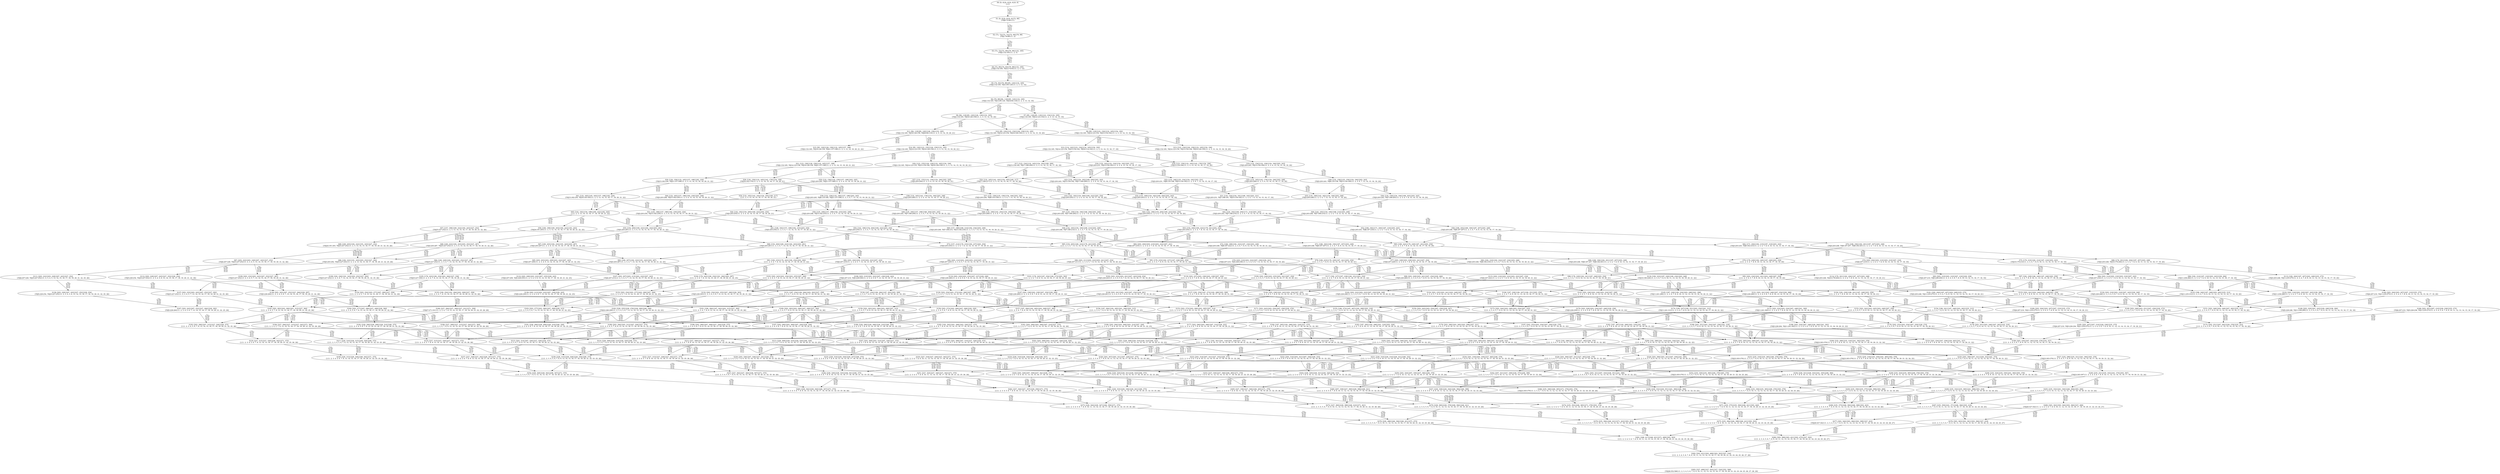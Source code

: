 digraph {
	S0[label="S0: [0, 0] [0, 0] [0, 0] [0, 0] \n{}{}"];
	S1[label="S1: [0, 0] [0, 0] [0, 0] [72, 90] \n{T0J0:72-90}{1}"];
	S2[label="S2: [72, 72] [72, 72] [72, 90] [79, 99] \n{T0J1:79-99}{1, 2}"];
	S3[label="S3: [72, 72] [72, 90] [79, 99] [132, 165] \n{T0J2:132-165}{1, 2, 3}"];
	S4[label="S4: [72, 90] [74, 93] [79, 99] [132, 165] \n{T0J2:132-165, T0J12:74-93}{1, 2, 3, 13}"];
	S5[label="S5: [74, 93] [79, 99] [95, 120] [132, 165] \n{T0J2:132-165, T0J13:95-120}{1, 2, 3, 13, 14}"];
	S6[label="S6: [79, 99] [94, 118] [95, 120] [132, 165] \n{T0J2:132-165, T0J13:95-120, T0J18:94-118}{1, 2, 3, 13, 14, 19}"];
	S7[label="S7: [95, 118] [95, 118] [123, 154] [132, 165] \n{T0J2:132-165, T0J14:123-154}{1, 2, 3, 13, 14, 15, 19}"];
	S8[label="S8: [94, 118] [95, 120] [126, 159] [132, 165] \n{T0J2:132-165, T0J19:126-159}{1, 2, 3, 13, 14, 19, 20}"];
	S9[label="S9: [95, 118] [123, 154] [132, 165] [154, 192] \n{T0J2:132-165, T0J14:123-154, T0J15:154-192}{1, 2, 3, 13, 14, 15, 16, 19}"];
	S10[label="S10: [95, 120] [123, 154] [126, 159] [132, 165] \n{T0J2:132-165, T0J14:123-154, T0J19:126-159}{1, 2, 3, 13, 14, 15, 19, 20}"];
	S11[label="S11: [94, 119] [95, 120] [126, 159] [132, 165] \n{T0J2:132-165, T0J19:126-159, T0J20:94-119}{1, 2, 3, 13, 14, 19, 20, 21}"];
	S12[label="S12: [114, 142] [123, 154] [132, 165] [154, 192] \n{T0J2:132-165, T0J14:123-154, T0J15:154-192, T0J16:114-142}{1, 2, 3, 13, 14, 15, 16, 17, 19}"];
	S13[label="S13: [123, 154] [126, 159] [132, 165] [154, 194] \n{T0J2:132-165, T0J14:123-154, T0J15:154-194, T0J19:126-159}{1, 2, 3, 13, 14, 15, 16, 19, 20}"];
	S14[label="S14: [95, 120] [123, 155] [126, 159] [132, 165] \n{T0J2:132-165, T0J14:123-155, T0J19:126-159}{1, 2, 3, 13, 14, 15, 19, 20, 21}"];
	S15[label="S15: [95, 120] [126, 159] [132, 165] [157, 198] \n{T0J2:132-165, T0J19:126-159, T0J21:157-198}{1, 2, 3, 13, 14, 19, 20, 21, 22}"];
	S16[label="S16: [132, 142] [132, 154] [154, 192] [203, 231] \n{T0J3:203-231, T0J15:154-192}{1, 2, 3, 4, 13, 14, 15, 16, 17, 19}"];
	S17[label="S17: [123, 154] [132, 165] [154, 192] [160, 200] \n{T0J15:154-192, T0J17:160-200}{1, 2, 3, 13, 14, 15, 16, 17, 18, 19}"];
	S18[label="S18: [123, 159] [132, 165] [142, 178] [154, 194] \n{T0J15:154-194}{1, 2, 3, 13, 14, 15, 16, 17, 19, 20}"];
	S19[label="S19: [132, 154] [132, 159] [154, 194] [203, 243] \n{T0J3:203-243, T0J15:154-194}{1, 2, 3, 4, 13, 14, 15, 16, 19, 20}"];
	S20[label="S20: [123, 155] [126, 159] [132, 165] [154, 194] \n{T0J2:132-165, T0J14:123-155, T0J15:154-194, T0J19:126-159}{1, 2, 3, 13, 14, 15, 16, 19, 20, 21}"];
	S21[label="S21: [123, 156] [126, 159] [132, 165] [157, 198] \n{T0J2:132-165, T0J14:123-156, T0J19:126-159, T0J21:157-198}{1, 2, 3, 13, 14, 15, 19, 20, 21, 22}"];
	S22[label="S22: [132, 146] [135, 154] [154, 192] [203, 231] \n{T0J3:203-231, T0J6:135-146, T0J15:154-192}{1, 2, 3, 4, 7, 13, 14, 15, 16, 17, 19}"];
	S23[label="S23: [132, 165] [154, 192] [160, 200] [203, 243] \n{T0J3:203-243, T0J15:154-192, T0J17:160-200}{1, 2, 3, 4, 13, 14, 15, 16, 17, 18, 19}"];
	S24[label="S24: [132, 165] [142, 192] [154, 195] [160, 217] \n{T0J17:160-217}{1, 2, 3, 13, 14, 15, 16, 17, 18, 19, 20}"];
	S25[label="S25: [132, 165] [142, 178] [154, 194] [203, 248] \n{T0J3:203-248}{1, 2, 3, 4, 13, 14, 15, 16, 17, 19, 20}"];
	S26[label="S26: [132, 158] [135, 159] [154, 194] [203, 243] \n{T0J3:203-243, T0J6:135-158, T0J15:154-194}{1, 2, 3, 4, 7, 13, 14, 15, 16, 19, 20}"];
	S27[label="S27: [132, 155] [132, 159] [154, 194] [203, 244] \n{T0J3:203-244}{1, 2, 3, 4, 13, 14, 15, 16, 19, 20, 21}"];
	S28[label="S28: [126, 159] [132, 165] [142, 179] [154, 194] \n{T0J16:142-179}{1, 2, 3, 13, 14, 15, 16, 17, 19, 20, 21}"];
	S29[label="S29: [132, 156] [132, 159] [157, 198] [203, 245] \n{T0J3:203-245, T0J21:157-198}{1, 2, 3, 4, 13, 14, 15, 19, 20, 21, 22}"];
	S30[label="S30: [126, 159] [132, 165] [157, 198] [182, 230] \n{T0J15:182-230, T0J21:157-198}{1, 2, 3, 13, 14, 15, 16, 19, 20, 21, 22}"];
	S31[label="S31: [135, 154] [154, 191] [168, 192] [203, 231] \n{T0J3:203-231, T0J7:168-191, T0J15:154-192}{1, 2, 3, 4, 7, 8, 13, 14, 15, 16, 17, 19}"];
	S32[label="S32: [135, 169] [154, 192] [160, 204] [203, 243] \n{T0J3:203-243}{1, 2, 3, 4, 7, 13, 14, 15, 16, 17, 18, 19}"];
	S33[label="S33: [142, 192] [154, 200] [160, 222] [203, 254] \n{T0J3:203-254}{1, 2, 3, 4, 13, 14, 15, 16, 17, 18, 19, 20}"];
	S34[label="S34: [132, 165] [142, 192] [154, 195] [160, 217] \n{}{1, 2, 3, 13, 14, 15, 16, 17, 18, 19, 20, 21}"];
	S35[label="S35: [135, 169] [142, 182] [154, 194] [203, 248] \n{T0J3:203-248}{1, 2, 3, 4, 7, 13, 14, 15, 16, 17, 19, 20}"];
	S36[label="S36: [135, 159] [154, 194] [168, 203] [203, 243] \n{T0J3:203-243, T0J7:168-203}{1, 2, 3, 4, 7, 8, 13, 14, 15, 16, 19, 20}"];
	S37[label="S37: [132, 159] [135, 159] [154, 194] [203, 244] \n{T0J3:203-244, T0J6:135-159}{1, 2, 3, 4, 7, 13, 14, 15, 16, 19, 20, 21}"];
	S38[label="S38: [132, 165] [142, 179] [154, 194] [203, 248] \n{T0J3:203-248}{1, 2, 3, 4, 13, 14, 15, 16, 17, 19, 20, 21}"];
	S39[label="S39: [132, 159] [135, 160] [157, 198] [203, 245] \n{T0J3:203-245, T0J6:135-160, T0J21:157-198}{1, 2, 3, 4, 7, 13, 14, 15, 19, 20, 21, 22}"];
	S40[label="S40: [132, 165] [157, 198] [182, 230] [203, 248] \n{T0J3:203-248, T0J15:182-230}{1, 2, 3, 4, 13, 14, 15, 16, 19, 20, 21, 22}"];
	S41[label="S41: [132, 165] [145, 183] [157, 198] [182, 230] \n{T0J15:182-230, T0J16:145-183}{1, 2, 3, 13, 14, 15, 16, 17, 19, 20, 21, 22}"];
	S42[label="S42: [154, 192] [160, 204] [171, 214] [203, 243] \n{T0J3:203-243, T0J7:168-214}{1, 2, 3, 4, 7, 8, 13, 14, 15, 16, 17, 18, 19}"];
	S43[label="S43: [142, 196] [154, 204] [160, 222] [203, 254] \n{T0J3:203-254}{1, 2, 3, 4, 7, 13, 14, 15, 16, 17, 18, 19, 20}"];
	S44[label="S44: [142, 192] [154, 200] [160, 222] [203, 254] \n{T0J3:203-254}{1, 2, 3, 4, 13, 14, 15, 16, 17, 18, 19, 20, 21}"];
	S45[label="S45: [142, 192] [154, 198] [160, 222] [182, 243] \n{}{1, 2, 3, 13, 14, 15, 16, 17, 18, 19, 20, 21, 22}"];
	S46[label="S46: [142, 183] [154, 194] [168, 214] [203, 248] \n{T0J3:203-248, T0J7:168-214}{1, 2, 3, 4, 7, 8, 13, 14, 15, 16, 17, 19, 20}"];
	S47[label="S47: [135, 159] [154, 194] [168, 204] [203, 244] \n{T0J3:203-244, T0J7:168-204}{1, 2, 3, 4, 7, 8, 13, 14, 15, 16, 19, 20, 21}"];
	S48[label="S48: [135, 169] [142, 183] [154, 194] [203, 248] \n{T0J3:203-248}{1, 2, 3, 4, 7, 13, 14, 15, 16, 17, 19, 20, 21}"];
	S49[label="S49: [135, 160] [157, 198] [168, 204] [203, 245] \n{T0J3:203-245, T0J7:168-204}{1, 2, 3, 4, 7, 8, 13, 14, 15, 19, 20, 21, 22}"];
	S50[label="S50: [135, 169] [157, 198] [182, 233] [203, 248] \n{T0J3:203-248, T0J15:182-233}{1, 2, 3, 4, 7, 13, 14, 15, 16, 19, 20, 21, 22}"];
	S51[label="S51: [145, 188] [157, 198] [182, 230] [203, 254] \n{T0J3:203-254, T0J15:182-230}{1, 2, 3, 4, 13, 14, 15, 16, 17, 19, 20, 21, 22}"];
	S52[label="S52: [168, 192] [171, 204] [187, 216] [203, 243] \n{T0J3:203-243, T0J8:187-216}{1, 2, 3, 4, 7, 8, 9, 13, 14, 15, 16, 17, 18, 19}"];
	S53[label="S53: [154, 204] [160, 222] [178, 241] [203, 254] \n{T0J3:203-254}{1, 2, 3, 4, 7, 8, 13, 14, 15, 16, 17, 18, 19, 20}"];
	S54[label="S54: [142, 196] [154, 204] [160, 222] [203, 254] \n{T0J3:203-254}{1, 2, 3, 4, 7, 13, 14, 15, 16, 17, 18, 19, 20, 21}"];
	S55[label="S55: [154, 200] [160, 222] [182, 243] [203, 281] \n{T0J3:203-281}{1, 2, 3, 4, 13, 14, 15, 16, 17, 18, 19, 20, 21, 22}"];
	S56[label="S56: [160, 198] [160, 203] [182, 222] [191, 243] \n{T0J24:191-203}{1, 2, 3, 13, 14, 15, 16, 17, 18, 19, 20, 21, 22, 25}"];
	S57[label="S57: [157, 198] [160, 222] [182, 243] [227, 252] \n{T0J25:227-252}{1, 2, 3, 13, 14, 15, 16, 17, 18, 19, 20, 21, 22, 26}"];
	S58[label="S58: [168, 183] [168, 194] [187, 207] [203, 248] \n{T0J3:203-248, T0J8:187-207}{1, 2, 3, 4, 7, 8, 9, 13, 14, 15, 16, 17, 19, 20}"];
	S59[label="S59: [142, 183] [154, 194] [168, 214] [203, 248] \n{T0J3:203-248, T0J7:168-214}{1, 2, 3, 4, 7, 8, 13, 14, 15, 16, 17, 19, 20, 21}"];
	S60[label="S60: [157, 198] [168, 214] [182, 234] [203, 248] \n{T0J3:203-248, T0J7:168-214, T0J15:182-234}{1, 2, 3, 4, 7, 8, 13, 14, 15, 16, 19, 20, 21, 22}"];
	S61[label="S61: [148, 192] [157, 198] [182, 233] [203, 254] \n{T0J3:203-254}{1, 2, 3, 4, 7, 13, 14, 15, 16, 17, 19, 20, 21, 22}"];
	S62[label="S62: [171, 204] [182, 210] [187, 216] [203, 243] \n{T0J3:203-243, T0J9:182-210}{1, 2, 3, 4, 7, 8, 9, 10, 13, 14, 15, 16, 17, 18, 19}"];
	S63[label="S63: [168, 222] [178, 228] [187, 241] [203, 254] \n{}{1, 2, 3, 4, 7, 8, 9, 13, 14, 15, 16, 17, 18, 19, 20}"];
	S64[label="S64: [203, 204] [203, 210] [203, 222] [207, 241] \n{T0J4:207-210}{1, 2, 3, 4, 5, 7, 8, 13, 14, 15, 16, 17, 18, 19, 20}"];
	S65[label="S65: [154, 205] [160, 222] [178, 241] [203, 254] \n{}{1, 2, 3, 4, 7, 8, 13, 14, 15, 16, 17, 18, 19, 20, 21}"];
	S66[label="S66: [154, 204] [160, 222] [182, 243] [203, 281] \n{T0J3:203-281}{1, 2, 3, 4, 7, 13, 14, 15, 16, 17, 18, 19, 20, 21, 22}"];
	S67[label="S67: [160, 203] [182, 222] [191, 243] [203, 287] \n{T0J3:203-287}{1, 2, 3, 4, 13, 14, 15, 16, 17, 18, 19, 20, 21, 22, 25}"];
	S68[label="S68: [160, 222] [182, 243] [203, 252] [227, 287] \n{T0J3:203-287, T0J25:227-252}{1, 2, 3, 4, 13, 14, 15, 16, 17, 18, 19, 20, 21, 22, 26}"];
	S69[label="S69: [160, 203] [182, 222] [191, 243] [227, 252] \n{T0J24:191-203, T0J25:227-252}{1, 2, 3, 13, 14, 15, 16, 17, 18, 19, 20, 21, 22, 25, 26}"];
	S70[label="S70: [168, 194] [182, 201] [187, 207] [203, 248] \n{T0J3:203-248, T0J8:187-207, T0J9:182-201}{1, 2, 3, 4, 7, 8, 9, 10, 13, 14, 15, 16, 17, 19, 20}"];
	S71[label="S71: [168, 183] [168, 194] [187, 207] [203, 248] \n{T0J3:203-248, T0J8:187-207}{1, 2, 3, 4, 7, 8, 9, 13, 14, 15, 16, 17, 19, 20, 21}"];
	S72[label="S72: [168, 198] [182, 222] [187, 234] [203, 248] \n{T0J3:203-248, T0J8:187-222}{1, 2, 3, 4, 7, 8, 9, 13, 14, 15, 16, 19, 20, 21, 22}"];
	S73[label="S73: [157, 214] [176, 233] [182, 237] [203, 254] \n{T0J3:203-254}{1, 2, 3, 4, 7, 8, 13, 14, 15, 16, 17, 19, 20, 21, 22}"];
	S74[label="S74: [203, 204] [203, 210] [203, 210] [207, 216] \n{T0J4:207-210}{1, 2, 3, 4, 5, 7, 8, 9, 10, 13, 14, 15, 16, 17, 18, 19}"];
	S75[label="S75: [179, 210] [182, 214] [187, 216] [203, 243] \n{T0J10:179-214}{1, 2, 3, 4, 7, 8, 9, 10, 11, 13, 14, 15, 16, 17, 18, 19}"];
	S76[label="S76: [178, 228] [182, 240] [187, 248] [203, 254] \n{}{1, 2, 3, 4, 7, 8, 9, 10, 13, 14, 15, 16, 17, 18, 19, 20}"];
	S77[label="S77: [203, 228] [203, 228] [203, 241] [207, 254] \n{T0J4:207-228}{1, 2, 3, 4, 5, 7, 8, 9, 13, 14, 15, 16, 17, 18, 19, 20}"];
	S78[label="S78: [168, 223] [178, 229] [187, 241] [203, 254] \n{}{1, 2, 3, 4, 7, 8, 9, 13, 14, 15, 16, 17, 18, 19, 20, 21}"];
	S79[label="S79: [203, 210] [203, 222] [207, 236] [228, 241] \n{T0J4:207-210, T0J5:228-236}{1, 2, 3, 4, 5, 6, 7, 8, 13, 14, 15, 16, 17, 18, 19, 20}"];
	S80[label="S80: [203, 211] [203, 222] [203, 241] [207, 254] \n{T0J4:207-211}{1, 2, 3, 4, 5, 7, 8, 13, 14, 15, 16, 17, 18, 19, 20, 21}"];
	S81[label="S81: [160, 233] [178, 243] [190, 254] [203, 284] \n{}{1, 2, 3, 4, 7, 8, 13, 14, 15, 16, 17, 18, 19, 20, 21, 22}"];
	S82[label="S82: [203, 204] [203, 210] [203, 222] [207, 243] \n{T0J4:207-210}{1, 2, 3, 4, 5, 7, 13, 14, 15, 16, 17, 18, 19, 20, 21, 22}"];
	S83[label="S83: [160, 207] [182, 222] [191, 243] [203, 287] \n{T0J3:203-287}{1, 2, 3, 4, 7, 13, 14, 15, 16, 17, 18, 19, 20, 21, 22, 25}"];
	S84[label="S84: [160, 226] [182, 243] [203, 252] [227, 287] \n{T0J25:227-252}{1, 2, 3, 4, 7, 13, 14, 15, 16, 17, 18, 19, 20, 21, 22, 26}"];
	S85[label="S85: [203, 203] [203, 209] [203, 222] [207, 243] \n{T0J4:207-209}{1, 2, 3, 4, 5, 13, 14, 15, 16, 17, 18, 19, 20, 21, 22, 25}"];
	S86[label="S86: [182, 222] [191, 243] [203, 252] [227, 292] \n{T0J3:203-292, T0J25:227-252}{1, 2, 3, 4, 13, 14, 15, 16, 17, 18, 19, 20, 21, 22, 25, 26}"];
	S87[label="S87: [203, 222] [203, 228] [207, 243] [227, 252] \n{T0J4:207-228, T0J25:227-252}{1, 2, 3, 4, 5, 13, 14, 15, 16, 17, 18, 19, 20, 21, 22, 26}"];
	S88[label="S88: [176, 201] [182, 204] [187, 207] [203, 248] \n{T0J3:203-248, T0J10:176-204}{1, 2, 3, 4, 7, 8, 9, 10, 11, 13, 14, 15, 16, 17, 19, 20}"];
	S89[label="S89: [168, 194] [182, 201] [187, 207] [203, 248] \n{T0J3:203-248, T0J8:187-207, T0J9:182-201}{1, 2, 3, 4, 7, 8, 9, 10, 13, 14, 15, 16, 17, 19, 20, 21}"];
	S90[label="S90: [182, 216] [182, 222] [187, 234] [203, 248] \n{T0J3:203-248, T0J9:182-216}{1, 2, 3, 4, 7, 8, 9, 10, 13, 14, 15, 16, 19, 20, 21, 22}"];
	S91[label="S91: [176, 233] [182, 237] [187, 238] [203, 254] \n{}{1, 2, 3, 4, 7, 8, 9, 13, 14, 15, 16, 17, 19, 20, 21, 22}"];
	S92[label="S92: [203, 214] [203, 220] [203, 233] [207, 237] \n{T0J4:207-220}{1, 2, 3, 4, 5, 7, 8, 13, 14, 15, 16, 17, 19, 20, 21, 22}"];
	S93[label="S93: [203, 210] [203, 210] [207, 216] [228, 236] \n{T0J4:207-210, T0J5:228-236}{1, 2, 3, 4, 5, 6, 7, 8, 9, 10, 13, 14, 15, 16, 17, 18, 19}"];
	S94[label="S94: [203, 214] [203, 216] [203, 216] [207, 243] \n{T0J4:207-216}{1, 2, 3, 4, 5, 7, 8, 9, 10, 11, 13, 14, 15, 16, 17, 18, 19}"];
	S95[label="S95: [203, 234] [203, 241] [203, 248] [207, 254] \n{}{1, 2, 3, 4, 5, 7, 8, 9, 10, 13, 14, 15, 16, 17, 18, 19, 20}"];
	S96[label="S96: [182, 214] [187, 216] [203, 243] [238, 284] \n{T0J11:238-284}{1, 2, 3, 4, 7, 8, 9, 10, 11, 12, 13, 14, 15, 16, 17, 18, 19}"];
	S97[label="S97: [182, 238] [186, 240] [187, 248] [203, 259] \n{}{1, 2, 3, 4, 7, 8, 9, 10, 11, 13, 14, 15, 16, 17, 18, 19, 20}"];
	S98[label="S98: [178, 229] [182, 241] [187, 248] [203, 254] \n{}{1, 2, 3, 4, 7, 8, 9, 10, 13, 14, 15, 16, 17, 18, 19, 20, 21}"];
	S99[label="S99: [203, 228] [203, 241] [207, 254] [228, 260] \n{T0J5:228-260}{1, 2, 3, 4, 5, 6, 7, 8, 9, 13, 14, 15, 16, 17, 18, 19, 20}"];
	S100[label="S100: [203, 229] [203, 235] [203, 241] [207, 254] \n{}{1, 2, 3, 4, 5, 7, 8, 9, 13, 14, 15, 16, 17, 18, 19, 20, 21}"];
	S101[label="S101: [178, 243] [187, 254] [190, 273] [203, 302] \n{}{1, 2, 3, 4, 7, 8, 9, 13, 14, 15, 16, 17, 18, 19, 20, 21, 22}"];
	S102[label="S102: [203, 222] [203, 241] [207, 243] [228, 254] \n{T0J5:228-243}{1, 2, 3, 4, 5, 6, 7, 8, 13, 14, 15, 16, 17, 18, 19, 20, 21}"];
	S103[label="S103: [203, 243] [203, 254] [203, 255] [207, 290] \n{}{1, 2, 3, 4, 5, 7, 8, 13, 14, 15, 16, 17, 18, 19, 20, 21, 22}"];
	S104[label="S104: [178, 243] [190, 254] [191, 284] [203, 287] \n{}{1, 2, 3, 4, 7, 8, 13, 14, 15, 16, 17, 18, 19, 20, 21, 22, 25}"];
	S105[label="S105: [178, 243] [190, 254] [203, 284] [227, 336] \n{T0J25:227-336}{1, 2, 3, 4, 7, 8, 13, 14, 15, 16, 17, 18, 19, 20, 21, 22, 26}"];
	S106[label="S106: [203, 210] [203, 222] [207, 236] [228, 243] \n{T0J4:207-210, T0J5:228-236}{1, 2, 3, 4, 5, 6, 7, 13, 14, 15, 16, 17, 18, 19, 20, 21, 22}"];
	S107[label="S107: [203, 207] [203, 213] [203, 222] [207, 243] \n{T0J4:207-213}{1, 2, 3, 4, 5, 7, 13, 14, 15, 16, 17, 18, 19, 20, 21, 22, 25}"];
	S108[label="S108: [182, 226] [191, 243] [203, 252] [227, 292] \n{T0J25:227-252}{1, 2, 3, 4, 7, 13, 14, 15, 16, 17, 18, 19, 20, 21, 22, 25, 26}"];
	S109[label="S109: [203, 232] [203, 243] [207, 252] [227, 287] \n{T0J25:227-252}{1, 2, 3, 4, 5, 7, 13, 14, 15, 16, 17, 18, 19, 20, 21, 22, 26}"];
	S110[label="S110: [203, 209] [203, 222] [207, 235] [228, 243] \n{T0J4:207-209, T0J5:228-235}{1, 2, 3, 4, 5, 6, 13, 14, 15, 16, 17, 18, 19, 20, 21, 22, 25}"];
	S111[label="S111: [203, 222] [203, 228] [207, 243] [227, 252] \n{T0J4:207-228, T0J25:227-252}{1, 2, 3, 4, 5, 13, 14, 15, 16, 17, 18, 19, 20, 21, 22, 25, 26}"];
	S112[label="S112: [203, 228] [207, 243] [227, 252] [228, 254] \n{T0J5:228-254, T0J25:227-252}{1, 2, 3, 4, 5, 6, 13, 14, 15, 16, 17, 18, 19, 20, 21, 22, 26}"];
	S113[label="S113: [182, 204] [187, 207] [203, 248] [235, 275] \n{T0J3:203-248, T0J11:235-275}{1, 2, 3, 4, 7, 8, 9, 10, 11, 12, 13, 14, 15, 16, 17, 19, 20}"];
	S114[label="S114: [176, 201] [182, 204] [187, 207] [203, 248] \n{T0J3:203-248, T0J10:176-204}{1, 2, 3, 4, 7, 8, 9, 10, 11, 13, 14, 15, 16, 17, 19, 20, 21}"];
	S115[label="S115: [203, 216] [203, 222] [203, 222] [207, 234] \n{T0J4:207-222}{1, 2, 3, 4, 5, 7, 8, 9, 10, 13, 14, 15, 16, 19, 20, 21, 22}"];
	S116[label="S116: [182, 222] [187, 226] [190, 234] [203, 248] \n{T0J10:190-226}{1, 2, 3, 4, 7, 8, 9, 10, 11, 13, 14, 15, 16, 19, 20, 21, 22}"];
	S117[label="S117: [182, 237] [187, 238] [190, 251] [203, 254] \n{}{1, 2, 3, 4, 7, 8, 9, 10, 13, 14, 15, 16, 17, 19, 20, 21, 22}"];
	S118[label="S118: [203, 237] [203, 238] [203, 239] [207, 254] \n{}{1, 2, 3, 4, 5, 7, 8, 9, 13, 14, 15, 16, 17, 19, 20, 21, 22}"];
	S119[label="S119: [203, 220] [203, 233] [207, 237] [228, 246] \n{T0J5:228-246}{1, 2, 3, 4, 5, 6, 7, 8, 13, 14, 15, 16, 17, 19, 20, 21, 22}"];
	S120[label="S120: [203, 216] [203, 216] [207, 243] [228, 246] \n{T0J5:228-246}{1, 2, 3, 4, 5, 6, 7, 8, 9, 10, 11, 13, 14, 15, 16, 17, 18, 19}"];
	S121[label="S121: [203, 241] [203, 248] [207, 254] [228, 266] \n{T0J5:228-266}{1, 2, 3, 4, 5, 6, 7, 8, 9, 10, 13, 14, 15, 16, 17, 18, 19, 20}"];
	S122[label="S122: [203, 216] [203, 220] [207, 243] [238, 288] \n{T0J11:238-288}{1, 2, 3, 4, 5, 7, 8, 9, 10, 11, 12, 13, 14, 15, 16, 17, 18, 19}"];
	S123[label="S123: [203, 241] [203, 244] [203, 248] [207, 259] \n{}{1, 2, 3, 4, 5, 7, 8, 9, 10, 11, 13, 14, 15, 16, 17, 18, 19, 20}"];
	S124[label="S124: [203, 235] [203, 241] [203, 248] [207, 254] \n{}{1, 2, 3, 4, 5, 7, 8, 9, 10, 13, 14, 15, 16, 17, 18, 19, 20, 21}"];
	S125[label="S125: [186, 240] [187, 248] [203, 262] [235, 312] \n{T0J11:235-312}{1, 2, 3, 4, 7, 8, 9, 10, 11, 12, 13, 14, 15, 16, 17, 18, 19, 20}"];
	S126[label="S126: [182, 239] [186, 241] [187, 248] [203, 259] \n{}{1, 2, 3, 4, 7, 8, 9, 10, 11, 13, 14, 15, 16, 17, 18, 19, 20, 21}"];
	S127[label="S127: [182, 254] [187, 273] [192, 289] [203, 308] \n{}{1, 2, 3, 4, 7, 8, 9, 10, 13, 14, 15, 16, 17, 18, 19, 20, 21, 22}"];
	S128[label="S128: [203, 241] [203, 243] [207, 254] [228, 261] \n{T0J5:228-261}{1, 2, 3, 4, 5, 6, 7, 8, 9, 13, 14, 15, 16, 17, 18, 19, 20, 21}"];
	S129[label="S129: [203, 254] [203, 273] [203, 290] [207, 308] \n{}{1, 2, 3, 4, 5, 7, 8, 9, 13, 14, 15, 16, 17, 18, 19, 20, 21, 22}"];
	S130[label="S130: [187, 254] [190, 284] [197, 302] [203, 309] \n{}{1, 2, 3, 4, 7, 8, 9, 13, 14, 15, 16, 17, 18, 19, 20, 21, 22, 25}"];
	S131[label="S131: [187, 254] [190, 284] [203, 302] [227, 358] \n{}{1, 2, 3, 4, 7, 8, 9, 13, 14, 15, 16, 17, 18, 19, 20, 21, 22, 26}"];
	S132[label="S132: [203, 254] [203, 255] [207, 290] [228, 303] \n{T0J5:228-303}{1, 2, 3, 4, 5, 6, 7, 8, 13, 14, 15, 16, 17, 18, 19, 20, 21, 22}"];
	S133[label="S133: [203, 254] [203, 277] [203, 290] [207, 309] \n{}{1, 2, 3, 4, 5, 7, 8, 13, 14, 15, 16, 17, 18, 19, 20, 21, 22, 25}"];
	S134[label="S134: [203, 254] [203, 277] [207, 290] [227, 358] \n{}{1, 2, 3, 4, 5, 7, 8, 13, 14, 15, 16, 17, 18, 19, 20, 21, 22, 26}"];
	S135[label="S135: [190, 254] [191, 284] [203, 309] [227, 358] \n{}{1, 2, 3, 4, 7, 8, 13, 14, 15, 16, 17, 18, 19, 20, 21, 22, 25, 26}"];
	S136[label="S136: [203, 213] [203, 222] [207, 239] [228, 243] \n{T0J5:228-239}{1, 2, 3, 4, 5, 6, 7, 13, 14, 15, 16, 17, 18, 19, 20, 21, 22, 25}"];
	S137[label="S137: [203, 232] [203, 243] [207, 252] [227, 292] \n{T0J25:227-252}{1, 2, 3, 4, 5, 7, 13, 14, 15, 16, 17, 18, 19, 20, 21, 22, 25, 26}"];
	S138[label="S138: [203, 243] [207, 252] [227, 264] [228, 287] \n{T0J5:228-264}{1, 2, 3, 4, 5, 6, 7, 13, 14, 15, 16, 17, 18, 19, 20, 21, 22, 26}"];
	S139[label="S139: [203, 228] [207, 243] [227, 252] [228, 254] \n{T0J5:228-254, T0J25:227-252}{1, 2, 3, 4, 5, 6, 13, 14, 15, 16, 17, 18, 19, 20, 21, 22, 25, 26}"];
	S140[label="S140: [203, 204] [203, 207] [207, 210] [235, 275] \n{T0J4:207-210, T0J11:235-275}{1, 2, 3, 4, 5, 7, 8, 9, 10, 11, 12, 13, 14, 15, 16, 17, 19, 20}"];
	S141[label="S141: [182, 204] [187, 207] [203, 248] [235, 275] \n{T0J3:203-248, T0J11:235-275}{1, 2, 3, 4, 7, 8, 9, 10, 11, 12, 13, 14, 15, 16, 17, 19, 20, 21}"];
	S142[label="S142: [203, 222] [203, 222] [207, 234] [228, 248] \n{T0J5:228-248}{1, 2, 3, 4, 5, 6, 7, 8, 9, 10, 13, 14, 15, 16, 19, 20, 21, 22}"];
	S143[label="S143: [203, 226] [203, 228] [203, 234] [207, 248] \n{}{1, 2, 3, 4, 5, 7, 8, 9, 10, 11, 13, 14, 15, 16, 19, 20, 21, 22}"];
	S144[label="S144: [203, 238] [203, 243] [203, 254] [207, 255] \n{}{1, 2, 3, 4, 5, 7, 8, 9, 10, 13, 14, 15, 16, 17, 19, 20, 21, 22}"];
	S145[label="S145: [187, 226] [190, 234] [203, 248] [241, 296] \n{T0J11:241-296}{1, 2, 3, 4, 7, 8, 9, 10, 11, 12, 13, 14, 15, 16, 19, 20, 21, 22}"];
	S146[label="S146: [187, 238] [190, 247] [190, 251] [203, 254] \n{}{1, 2, 3, 4, 7, 8, 9, 10, 11, 13, 14, 15, 16, 17, 19, 20, 21, 22}"];
	S147[label="S147: [203, 238] [203, 239] [207, 254] [228, 269] \n{T0J5:228-269}{1, 2, 3, 4, 5, 6, 7, 8, 9, 13, 14, 15, 16, 17, 19, 20, 21, 22}"];
	S148[label="S148: [203, 220] [207, 243] [228, 248] [238, 290] \n{T0J5:228-248, T0J11:238-290}{1, 2, 3, 4, 5, 6, 7, 8, 9, 10, 11, 12, 13, 14, 15, 16, 17, 18, 19}"];
	S149[label="S149: [203, 248] [203, 251] [207, 259] [228, 273] \n{}{1, 2, 3, 4, 5, 6, 7, 8, 9, 10, 11, 13, 14, 15, 16, 17, 18, 19, 20}"];
	S150[label="S150: [203, 243] [203, 254] [207, 259] [228, 267] \n{}{1, 2, 3, 4, 5, 6, 7, 8, 9, 10, 13, 14, 15, 16, 17, 18, 19, 20, 21}"];
	S151[label="S151: [203, 246] [203, 248] [207, 262] [235, 315] \n{}{1, 2, 3, 4, 5, 7, 8, 9, 10, 11, 12, 13, 14, 15, 16, 17, 18, 19, 20}"];
	S152[label="S152: [203, 242] [203, 245] [203, 248] [207, 259] \n{}{1, 2, 3, 4, 5, 7, 8, 9, 10, 11, 13, 14, 15, 16, 17, 18, 19, 20, 21}"];
	S153[label="S153: [203, 273] [203, 290] [203, 295] [207, 314] \n{}{1, 2, 3, 4, 5, 7, 8, 9, 10, 13, 14, 15, 16, 17, 18, 19, 20, 21, 22}"];
	S154[label="S154: [186, 241] [187, 248] [203, 262] [235, 313] \n{}{1, 2, 3, 4, 7, 8, 9, 10, 11, 12, 13, 14, 15, 16, 17, 18, 19, 20, 21}"];
	S155[label="S155: [186, 273] [187, 287] [192, 289] [203, 318] \n{}{1, 2, 3, 4, 7, 8, 9, 10, 11, 13, 14, 15, 16, 17, 18, 19, 20, 21, 22}"];
	S156[label="S156: [187, 284] [192, 295] [201, 308] [203, 315] \n{}{1, 2, 3, 4, 7, 8, 9, 10, 13, 14, 15, 16, 17, 18, 19, 20, 21, 22, 25}"];
	S157[label="S157: [187, 284] [192, 295] [203, 308] [227, 364] \n{}{1, 2, 3, 4, 7, 8, 9, 10, 13, 14, 15, 16, 17, 18, 19, 20, 21, 22, 26}"];
	S158[label="S158: [203, 273] [203, 290] [207, 308] [228, 320] \n{}{1, 2, 3, 4, 5, 6, 7, 8, 9, 13, 14, 15, 16, 17, 18, 19, 20, 21, 22}"];
	S159[label="S159: [203, 283] [203, 290] [203, 308] [207, 315] \n{}{1, 2, 3, 4, 5, 7, 8, 9, 13, 14, 15, 16, 17, 18, 19, 20, 21, 22, 25}"];
	S160[label="S160: [203, 283] [203, 290] [207, 308] [227, 364] \n{}{1, 2, 3, 4, 5, 7, 8, 9, 13, 14, 15, 16, 17, 18, 19, 20, 21, 22, 26}"];
	S161[label="S161: [190, 284] [197, 302] [203, 315] [227, 364] \n{}{1, 2, 3, 4, 7, 8, 9, 13, 14, 15, 16, 17, 18, 19, 20, 21, 22, 25, 26}"];
	S162[label="S162: [228, 255] [228, 276] [228, 290] [246, 299] \n{T0J22:246-299}{1, 2, 3, 4, 5, 6, 7, 8, 13, 14, 15, 16, 17, 18, 19, 20, 21, 22, 23}"];
	S163[label="S163: [203, 277] [203, 290] [207, 309] [228, 315] \n{}{1, 2, 3, 4, 5, 6, 7, 8, 13, 14, 15, 16, 17, 18, 19, 20, 21, 22, 25}"];
	S164[label="S164: [203, 277] [207, 290] [227, 309] [228, 364] \n{}{1, 2, 3, 4, 5, 6, 7, 8, 13, 14, 15, 16, 17, 18, 19, 20, 21, 22, 26}"];
	S165[label="S165: [203, 283] [203, 290] [207, 315] [227, 364] \n{}{1, 2, 3, 4, 5, 7, 8, 13, 14, 15, 16, 17, 18, 19, 20, 21, 22, 25, 26}"];
	S166[label="S166: [227, 284] [227, 309] [227, 331] [271, 358] \n{T0J27:271-331}{1, 2, 3, 4, 7, 8, 13, 14, 15, 16, 17, 18, 19, 20, 21, 22, 25, 26, 28}"];
	S167[label="S167: [203, 243] [207, 252] [227, 264] [228, 292] \n{T0J5:228-264}{1, 2, 3, 4, 5, 6, 7, 13, 14, 15, 16, 17, 18, 19, 20, 21, 22, 25, 26}"];
	S168[label="S168: [203, 207] [207, 210] [228, 236] [235, 275] \n{T0J4:207-210, T0J5:228-236, T0J11:235-275}{1, 2, 3, 4, 5, 6, 7, 8, 9, 10, 11, 12, 13, 14, 15, 16, 17, 19, 20}"];
	S169[label="S169: [203, 204] [203, 207] [207, 210] [235, 275] \n{T0J4:207-210, T0J11:235-275}{1, 2, 3, 4, 5, 7, 8, 9, 10, 11, 12, 13, 14, 15, 16, 17, 19, 20, 21}"];
	S170[label="S170: [203, 228] [203, 234] [207, 248] [228, 258] \n{T0J5:228-258}{1, 2, 3, 4, 5, 6, 7, 8, 9, 10, 11, 13, 14, 15, 16, 19, 20, 21, 22}"];
	S171[label="S171: [203, 243] [203, 254] [207, 256] [228, 270] \n{}{1, 2, 3, 4, 5, 6, 7, 8, 9, 10, 13, 14, 15, 16, 17, 19, 20, 21, 22}"];
	S172[label="S172: [203, 232] [203, 234] [207, 248] [241, 300] \n{T0J11:241-300}{1, 2, 3, 4, 5, 7, 8, 9, 10, 11, 12, 13, 14, 15, 16, 19, 20, 21, 22}"];
	S173[label="S173: [203, 244] [203, 248] [203, 254] [207, 255] \n{}{1, 2, 3, 4, 5, 7, 8, 9, 10, 11, 13, 14, 15, 16, 17, 19, 20, 21, 22}"];
	S174[label="S174: [190, 247] [190, 251] [203, 254] [241, 312] \n{T0J11:241-312}{1, 2, 3, 4, 7, 8, 9, 10, 11, 12, 13, 14, 15, 16, 17, 19, 20, 21, 22}"];
	S175[label="S175: [203, 251] [207, 262] [228, 278] [235, 322] \n{}{1, 2, 3, 4, 5, 6, 7, 8, 9, 10, 11, 12, 13, 14, 15, 16, 17, 18, 19, 20}"];
	S176[label="S176: [203, 253] [203, 254] [207, 259] [228, 274] \n{}{1, 2, 3, 4, 5, 6, 7, 8, 9, 10, 11, 13, 14, 15, 16, 17, 18, 19, 20, 21}"];
	S177[label="S177: [203, 290] [203, 306] [207, 314] [228, 322] \n{}{1, 2, 3, 4, 5, 6, 7, 8, 9, 10, 13, 14, 15, 16, 17, 18, 19, 20, 21, 22}"];
	S178[label="S178: [203, 247] [203, 248] [207, 262] [235, 316] \n{}{1, 2, 3, 4, 5, 7, 8, 9, 10, 11, 12, 13, 14, 15, 16, 17, 18, 19, 20, 21}"];
	S179[label="S179: [203, 290] [203, 295] [203, 298] [207, 321] \n{}{1, 2, 3, 4, 5, 7, 8, 9, 10, 11, 13, 14, 15, 16, 17, 18, 19, 20, 21, 22}"];
	S180[label="S180: [203, 294] [203, 306] [203, 314] [207, 326] \n{}{1, 2, 3, 4, 5, 7, 8, 9, 10, 13, 14, 15, 16, 17, 18, 19, 20, 21, 22, 25}"];
	S181[label="S181: [203, 294] [203, 306] [207, 314] [227, 375] \n{}{1, 2, 3, 4, 5, 7, 8, 9, 10, 13, 14, 15, 16, 17, 18, 19, 20, 21, 22, 26}"];
	S182[label="S182: [187, 287] [192, 289] [203, 318] [241, 362] \n{}{1, 2, 3, 4, 7, 8, 9, 10, 11, 12, 13, 14, 15, 16, 17, 18, 19, 20, 21, 22}"];
	S183[label="S183: [187, 295] [192, 298] [201, 318] [203, 326] \n{}{1, 2, 3, 4, 7, 8, 9, 10, 11, 13, 14, 15, 16, 17, 18, 19, 20, 21, 22, 25}"];
	S184[label="S184: [187, 295] [192, 298] [203, 318] [227, 375] \n{}{1, 2, 3, 4, 7, 8, 9, 10, 11, 13, 14, 15, 16, 17, 18, 19, 20, 21, 22, 26}"];
	S185[label="S185: [192, 302] [201, 308] [203, 326] [227, 375] \n{}{1, 2, 3, 4, 7, 8, 9, 10, 13, 14, 15, 16, 17, 18, 19, 20, 21, 22, 25, 26}"];
	S186[label="S186: [228, 290] [228, 308] [228, 310] [246, 320] \n{}{1, 2, 3, 4, 5, 6, 7, 8, 9, 13, 14, 15, 16, 17, 18, 19, 20, 21, 22, 23}"];
	S187[label="S187: [203, 290] [203, 309] [207, 320] [228, 326] \n{}{1, 2, 3, 4, 5, 6, 7, 8, 9, 13, 14, 15, 16, 17, 18, 19, 20, 21, 22, 25}"];
	S188[label="S188: [203, 290] [207, 309] [227, 320] [228, 375] \n{}{1, 2, 3, 4, 5, 6, 7, 8, 9, 13, 14, 15, 16, 17, 18, 19, 20, 21, 22, 26}"];
	S189[label="S189: [203, 294] [203, 312] [207, 326] [227, 375] \n{}{1, 2, 3, 4, 5, 7, 8, 9, 13, 14, 15, 16, 17, 18, 19, 20, 21, 22, 25, 26}"];
	S190[label="S190: [227, 309] [227, 315] [227, 342] [271, 364] \n{}{1, 2, 3, 4, 7, 8, 9, 13, 14, 15, 16, 17, 18, 19, 20, 21, 22, 25, 26, 28}"];
	S191[label="S191: [228, 290] [228, 309] [228, 310] [246, 326] \n{}{1, 2, 3, 4, 5, 6, 7, 8, 13, 14, 15, 16, 17, 18, 19, 20, 21, 22, 23, 25}"];
	S192[label="S192: [228, 290] [228, 309] [228, 310] [246, 375] \n{}{1, 2, 3, 4, 5, 6, 7, 8, 13, 14, 15, 16, 17, 18, 19, 20, 21, 22, 23, 26}"];
	S193[label="S193: [203, 290] [207, 315] [227, 326] [228, 375] \n{}{1, 2, 3, 4, 5, 6, 7, 8, 13, 14, 15, 16, 17, 18, 19, 20, 21, 22, 25, 26}"];
	S194[label="S194: [227, 294] [227, 315] [227, 342] [271, 364] \n{}{1, 2, 3, 4, 5, 7, 8, 13, 14, 15, 16, 17, 18, 19, 20, 21, 22, 25, 26, 28}"];
	S195[label="S195: [203, 207] [207, 210] [228, 236] [235, 275] \n{T0J4:207-210, T0J5:228-236, T0J11:235-275}{1, 2, 3, 4, 5, 6, 7, 8, 9, 10, 11, 12, 13, 14, 15, 16, 17, 19, 20, 21}"];
	S196[label="S196: [203, 234] [207, 248] [228, 264] [241, 302] \n{T0J5:228-264, T0J11:241-302}{1, 2, 3, 4, 5, 6, 7, 8, 9, 10, 11, 12, 13, 14, 15, 16, 19, 20, 21, 22}"];
	S197[label="S197: [203, 253] [203, 254] [207, 256] [228, 276] \n{}{1, 2, 3, 4, 5, 6, 7, 8, 9, 10, 11, 13, 14, 15, 16, 17, 19, 20, 21, 22}"];
	S198[label="S198: [203, 251] [203, 254] [207, 256] [241, 318] \n{}{1, 2, 3, 4, 5, 7, 8, 9, 10, 11, 12, 13, 14, 15, 16, 17, 19, 20, 21, 22}"];
	S199[label="S199: [203, 254] [207, 262] [228, 279] [235, 327] \n{}{1, 2, 3, 4, 5, 6, 7, 8, 9, 10, 11, 12, 13, 14, 15, 16, 17, 18, 19, 20, 21}"];
	S200[label="S200: [203, 300] [203, 306] [207, 321] [228, 332] \n{}{1, 2, 3, 4, 5, 6, 7, 8, 9, 10, 11, 13, 14, 15, 16, 17, 18, 19, 20, 21, 22}"];
	S201[label="S201: [228, 308] [228, 310] [228, 314] [246, 322] \n{}{1, 2, 3, 4, 5, 6, 7, 8, 9, 10, 13, 14, 15, 16, 17, 18, 19, 20, 21, 22, 23}"];
	S202[label="S202: [203, 308] [203, 314] [207, 326] [228, 326] \n{}{1, 2, 3, 4, 5, 6, 7, 8, 9, 10, 13, 14, 15, 16, 17, 18, 19, 20, 21, 22, 25}"];
	S203[label="S203: [203, 308] [207, 314] [227, 326] [228, 375] \n{}{1, 2, 3, 4, 5, 6, 7, 8, 9, 10, 13, 14, 15, 16, 17, 18, 19, 20, 21, 22, 26}"];
	S204[label="S204: [203, 295] [203, 298] [207, 321] [241, 364] \n{}{1, 2, 3, 4, 5, 7, 8, 9, 10, 11, 12, 13, 14, 15, 16, 17, 18, 19, 20, 21, 22}"];
	S205[label="S205: [203, 301] [203, 306] [203, 321] [207, 326] \n{}{1, 2, 3, 4, 5, 7, 8, 9, 10, 11, 13, 14, 15, 16, 17, 18, 19, 20, 21, 22, 25}"];
	S206[label="S206: [203, 301] [203, 306] [207, 321] [227, 375] \n{}{1, 2, 3, 4, 5, 7, 8, 9, 10, 11, 13, 14, 15, 16, 17, 18, 19, 20, 21, 22, 26}"];
	S207[label="S207: [203, 309] [203, 314] [207, 326] [227, 375] \n{}{1, 2, 3, 4, 5, 7, 8, 9, 10, 13, 14, 15, 16, 17, 18, 19, 20, 21, 22, 25, 26}"];
	S208[label="S208: [235, 289] [235, 318] [241, 362] [303, 376] \n{T0J23:303-376}{1, 2, 3, 4, 7, 8, 9, 10, 11, 12, 13, 14, 15, 16, 17, 18, 19, 20, 21, 22, 24}"];
	S209[label="S209: [192, 298] [201, 318] [203, 330] [241, 365] \n{}{1, 2, 3, 4, 7, 8, 9, 10, 11, 12, 13, 14, 15, 16, 17, 18, 19, 20, 21, 22, 25}"];
	S210[label="S210: [192, 298] [203, 318] [227, 365] [246, 379] \n{}{1, 2, 3, 4, 7, 8, 9, 10, 11, 12, 13, 14, 15, 16, 17, 18, 19, 20, 21, 22, 26}"];
	S211[label="S211: [192, 301] [201, 318] [203, 326] [227, 375] \n{}{1, 2, 3, 4, 7, 8, 9, 10, 11, 13, 14, 15, 16, 17, 18, 19, 20, 21, 22, 25, 26}"];
	S212[label="S212: [227, 309] [227, 326] [227, 342] [271, 375] \n{}{1, 2, 3, 4, 7, 8, 9, 10, 13, 14, 15, 16, 17, 18, 19, 20, 21, 22, 25, 26, 28}"];
	S213[label="S213: [228, 309] [228, 310] [228, 320] [246, 326] \n{}{1, 2, 3, 4, 5, 6, 7, 8, 9, 13, 14, 15, 16, 17, 18, 19, 20, 21, 22, 23, 25}"];
	S214[label="S214: [228, 309] [228, 310] [228, 320] [246, 375] \n{}{1, 2, 3, 4, 5, 6, 7, 8, 9, 13, 14, 15, 16, 17, 18, 19, 20, 21, 22, 23, 26}"];
	S215[label="S215: [203, 314] [207, 326] [227, 326] [228, 375] \n{}{1, 2, 3, 4, 5, 6, 7, 8, 9, 13, 14, 15, 16, 17, 18, 19, 20, 21, 22, 25, 26}"];
	S216[label="S216: [227, 315] [227, 326] [227, 342] [271, 375] \n{}{1, 2, 3, 4, 5, 7, 8, 9, 13, 14, 15, 16, 17, 18, 19, 20, 21, 22, 25, 26, 28}"];
	S217[label="S217: [228, 310] [228, 315] [228, 326] [246, 375] \n{}{1, 2, 3, 4, 5, 6, 7, 8, 13, 14, 15, 16, 17, 18, 19, 20, 21, 22, 23, 25, 26}"];
	S218[label="S218: [227, 315] [227, 326] [228, 342] [271, 375] \n{}{1, 2, 3, 4, 5, 6, 7, 8, 13, 14, 15, 16, 17, 18, 19, 20, 21, 22, 25, 26, 28}"];
	S219[label="S219: [203, 254] [207, 258] [228, 283] [241, 327] \n{}{1, 2, 3, 4, 5, 6, 7, 8, 9, 10, 11, 12, 13, 14, 15, 16, 17, 19, 20, 21, 22}"];
	S220[label="S220: [203, 306] [207, 321] [228, 332] [241, 374] \n{}{1, 2, 3, 4, 5, 6, 7, 8, 9, 10, 11, 12, 13, 14, 15, 16, 17, 18, 19, 20, 21, 22}"];
	S221[label="S221: [228, 310] [228, 314] [228, 321] [246, 332] \n{}{1, 2, 3, 4, 5, 6, 7, 8, 9, 10, 11, 13, 14, 15, 16, 17, 18, 19, 20, 21, 22, 23}"];
	S222[label="S222: [203, 314] [203, 321] [207, 326] [228, 333] \n{}{1, 2, 3, 4, 5, 6, 7, 8, 9, 10, 11, 13, 14, 15, 16, 17, 18, 19, 20, 21, 22, 25}"];
	S223[label="S223: [203, 314] [207, 321] [227, 333] [228, 375] \n{}{1, 2, 3, 4, 5, 6, 7, 8, 9, 10, 11, 13, 14, 15, 16, 17, 18, 19, 20, 21, 22, 26}"];
	S224[label="S224: [228, 310] [228, 320] [228, 326] [246, 327] \n{}{1, 2, 3, 4, 5, 6, 7, 8, 9, 10, 13, 14, 15, 16, 17, 18, 19, 20, 21, 22, 23, 25}"];
	S225[label="S225: [228, 310] [228, 320] [228, 327] [246, 375] \n{}{1, 2, 3, 4, 5, 6, 7, 8, 9, 10, 13, 14, 15, 16, 17, 18, 19, 20, 21, 22, 23, 26}"];
	S226[label="S226: [203, 326] [207, 326] [227, 341] [228, 375] \n{}{1, 2, 3, 4, 5, 6, 7, 8, 9, 10, 13, 14, 15, 16, 17, 18, 19, 20, 21, 22, 25, 26}"];
	S227[label="S227: [235, 298] [235, 321] [241, 364] [303, 376] \n{T0J23:303-376}{1, 2, 3, 4, 5, 7, 8, 9, 10, 11, 12, 13, 14, 15, 16, 17, 18, 19, 20, 21, 22, 24}"];
	S228[label="S228: [203, 306] [203, 321] [207, 330] [241, 365] \n{}{1, 2, 3, 4, 5, 7, 8, 9, 10, 11, 12, 13, 14, 15, 16, 17, 18, 19, 20, 21, 22, 25}"];
	S229[label="S229: [203, 306] [207, 321] [227, 365] [246, 379] \n{}{1, 2, 3, 4, 5, 7, 8, 9, 10, 11, 12, 13, 14, 15, 16, 17, 18, 19, 20, 21, 22, 26}"];
	S230[label="S230: [203, 307] [203, 321] [207, 326] [227, 375] \n{}{1, 2, 3, 4, 5, 7, 8, 9, 10, 11, 13, 14, 15, 16, 17, 18, 19, 20, 21, 22, 25, 26}"];
	S231[label="S231: [227, 315] [227, 326] [227, 342] [271, 375] \n{}{1, 2, 3, 4, 5, 7, 8, 9, 10, 13, 14, 15, 16, 17, 18, 19, 20, 21, 22, 25, 26, 28}"];
	S232[label="S232: [235, 318] [235, 330] [241, 365] [303, 376] \n{T0J23:303-376}{1, 2, 3, 4, 7, 8, 9, 10, 11, 12, 13, 14, 15, 16, 17, 18, 19, 20, 21, 22, 24, 25}"];
	S233[label="S233: [235, 318] [235, 365] [246, 376] [303, 379] \n{T0J23:303-376}{1, 2, 3, 4, 7, 8, 9, 10, 11, 12, 13, 14, 15, 16, 17, 18, 19, 20, 21, 22, 24, 26}"];
	S234[label="S234: [201, 318] [203, 330] [227, 365] [246, 379] \n{}{1, 2, 3, 4, 7, 8, 9, 10, 11, 12, 13, 14, 15, 16, 17, 18, 19, 20, 21, 22, 25, 26}"];
	S235[label="S235: [227, 318] [227, 326] [227, 342] [271, 375] \n{}{1, 2, 3, 4, 7, 8, 9, 10, 11, 13, 14, 15, 16, 17, 18, 19, 20, 21, 22, 25, 26, 28}"];
	S236[label="S236: [228, 315] [228, 326] [228, 334] [246, 375] \n{}{1, 2, 3, 4, 5, 6, 7, 8, 9, 13, 14, 15, 16, 17, 18, 19, 20, 21, 22, 23, 25, 26}"];
	S237[label="S237: [227, 326] [227, 342] [228, 347] [271, 375] \n{}{1, 2, 3, 4, 5, 6, 7, 8, 9, 13, 14, 15, 16, 17, 18, 19, 20, 21, 22, 25, 26, 28}"];
	S238[label="S238: [228, 315] [228, 326] [246, 342] [271, 375] \n{}{1, 2, 3, 4, 5, 6, 7, 8, 13, 14, 15, 16, 17, 18, 19, 20, 21, 22, 23, 25, 26, 28}"];
	S239[label="S239: [228, 321] [228, 332] [241, 335] [246, 384] \n{}{1, 2, 3, 4, 5, 6, 7, 8, 9, 10, 11, 12, 13, 14, 15, 16, 17, 18, 19, 20, 21, 22, 23}"];
	S240[label="S240: [235, 321] [235, 332] [241, 374] [303, 397] \n{T0J23:303-397}{1, 2, 3, 4, 5, 6, 7, 8, 9, 10, 11, 12, 13, 14, 15, 16, 17, 18, 19, 20, 21, 22, 24}"];
	S241[label="S241: [203, 321] [207, 332] [228, 351] [241, 388] \n{}{1, 2, 3, 4, 5, 6, 7, 8, 9, 10, 11, 12, 13, 14, 15, 16, 17, 18, 19, 20, 21, 22, 25}"];
	S242[label="S242: [207, 321] [227, 338] [228, 375] [246, 399] \n{}{1, 2, 3, 4, 5, 6, 7, 8, 9, 10, 11, 12, 13, 14, 15, 16, 17, 18, 19, 20, 21, 22, 26}"];
	S243[label="S243: [228, 320] [228, 321] [228, 326] [246, 333] \n{}{1, 2, 3, 4, 5, 6, 7, 8, 9, 10, 11, 13, 14, 15, 16, 17, 18, 19, 20, 21, 22, 23, 25}"];
	S244[label="S244: [228, 320] [228, 321] [228, 333] [246, 375] \n{}{1, 2, 3, 4, 5, 6, 7, 8, 9, 10, 11, 13, 14, 15, 16, 17, 18, 19, 20, 21, 22, 23, 26}"];
	S245[label="S245: [203, 326] [207, 336] [227, 341] [228, 375] \n{}{1, 2, 3, 4, 5, 6, 7, 8, 9, 10, 11, 13, 14, 15, 16, 17, 18, 19, 20, 21, 22, 25, 26}"];
	S246[label="S246: [228, 326] [228, 333] [228, 341] [246, 375] \n{}{1, 2, 3, 4, 5, 6, 7, 8, 9, 10, 13, 14, 15, 16, 17, 18, 19, 20, 21, 22, 23, 25, 26}"];
	S247[label="S247: [227, 342] [227, 344] [228, 347] [271, 375] \n{}{1, 2, 3, 4, 5, 6, 7, 8, 9, 10, 13, 14, 15, 16, 17, 18, 19, 20, 21, 22, 25, 26, 28}"];
	S248[label="S248: [235, 324] [235, 330] [241, 365] [303, 376] \n{}{1, 2, 3, 4, 5, 7, 8, 9, 10, 11, 12, 13, 14, 15, 16, 17, 18, 19, 20, 21, 22, 24, 25}"];
	S249[label="S249: [235, 324] [235, 365] [246, 376] [303, 379] \n{}{1, 2, 3, 4, 5, 7, 8, 9, 10, 11, 12, 13, 14, 15, 16, 17, 18, 19, 20, 21, 22, 24, 26}"];
	S250[label="S250: [203, 324] [207, 330] [227, 365] [246, 379] \n{}{1, 2, 3, 4, 5, 7, 8, 9, 10, 11, 12, 13, 14, 15, 16, 17, 18, 19, 20, 21, 22, 25, 26}"];
	S251[label="S251: [227, 324] [227, 326] [227, 342] [271, 375] \n{}{1, 2, 3, 4, 5, 7, 8, 9, 10, 11, 13, 14, 15, 16, 17, 18, 19, 20, 21, 22, 25, 26, 28}"];
	S252[label="S252: [235, 330] [235, 365] [246, 376] [303, 379] \n{T0J23:303-376}{1, 2, 3, 4, 7, 8, 9, 10, 11, 12, 13, 14, 15, 16, 17, 18, 19, 20, 21, 22, 24, 25, 26}"];
	S253[label="S253: [227, 330] [227, 346] [246, 365] [271, 379] \n{}{1, 2, 3, 4, 7, 8, 9, 10, 11, 12, 13, 14, 15, 16, 17, 18, 19, 20, 21, 22, 25, 26, 28}"];
	S254[label="S254: [228, 326] [228, 342] [246, 347] [271, 375] \n{}{1, 2, 3, 4, 5, 6, 7, 8, 9, 13, 14, 15, 16, 17, 18, 19, 20, 21, 22, 23, 25, 26, 28}"];
	S255[label="S255: [235, 332] [241, 344] [246, 384] [303, 406] \n{}{1, 2, 3, 4, 5, 6, 7, 8, 9, 10, 11, 12, 13, 14, 15, 16, 17, 18, 19, 20, 21, 22, 23, 24}"];
	S256[label="S256: [228, 332] [228, 351] [241, 360] [246, 394] \n{}{1, 2, 3, 4, 5, 6, 7, 8, 9, 10, 11, 12, 13, 14, 15, 16, 17, 18, 19, 20, 21, 22, 23, 25}"];
	S257[label="S257: [228, 338] [228, 344] [246, 384] [246, 399] \n{}{1, 2, 3, 4, 5, 6, 7, 8, 9, 10, 11, 12, 13, 14, 15, 16, 17, 18, 19, 20, 21, 22, 23, 26}"];
	S258[label="S258: [235, 332] [235, 360] [241, 388] [303, 418] \n{}{1, 2, 3, 4, 5, 6, 7, 8, 9, 10, 11, 12, 13, 14, 15, 16, 17, 18, 19, 20, 21, 22, 24, 25}"];
	S259[label="S259: [235, 356] [235, 375] [246, 399] [303, 406] \n{}{1, 2, 3, 4, 5, 6, 7, 8, 9, 10, 11, 12, 13, 14, 15, 16, 17, 18, 19, 20, 21, 22, 24, 26}"];
	S260[label="S260: [207, 338] [227, 360] [228, 388] [246, 421] \n{}{1, 2, 3, 4, 5, 6, 7, 8, 9, 10, 11, 12, 13, 14, 15, 16, 17, 18, 19, 20, 21, 22, 25, 26}"];
	S261[label="S261: [228, 333] [228, 336] [228, 341] [246, 375] \n{}{1, 2, 3, 4, 5, 6, 7, 8, 9, 10, 11, 13, 14, 15, 16, 17, 18, 19, 20, 21, 22, 23, 25, 26}"];
	S262[label="S262: [227, 344] [227, 347] [228, 356] [271, 375] \n{}{1, 2, 3, 4, 5, 6, 7, 8, 9, 10, 11, 13, 14, 15, 16, 17, 18, 19, 20, 21, 22, 25, 26, 28}"];
	S263[label="S263: [228, 342] [228, 344] [246, 347] [271, 375] \n{}{1, 2, 3, 4, 5, 6, 7, 8, 9, 10, 13, 14, 15, 16, 17, 18, 19, 20, 21, 22, 23, 25, 26, 28}"];
	S264[label="S264: [235, 336] [235, 365] [246, 376] [303, 379] \n{}{1, 2, 3, 4, 5, 7, 8, 9, 10, 11, 12, 13, 14, 15, 16, 17, 18, 19, 20, 21, 22, 24, 25, 26}"];
	S265[label="S265: [227, 336] [227, 346] [246, 365] [271, 379] \n{}{1, 2, 3, 4, 5, 7, 8, 9, 10, 11, 12, 13, 14, 15, 16, 17, 18, 19, 20, 21, 22, 25, 26, 28}"];
	S266[label="S266: [235, 346] [246, 365] [271, 376] [303, 379] \n{T0J23:303-376}{1, 2, 3, 4, 7, 8, 9, 10, 11, 12, 13, 14, 15, 16, 17, 18, 19, 20, 21, 22, 24, 25, 26, 28}"];
	S267[label="S267: [235, 356] [241, 371] [246, 394] [303, 418] \n{}{1, 2, 3, 4, 5, 6, 7, 8, 9, 10, 11, 12, 13, 14, 15, 16, 17, 18, 19, 20, 21, 22, 23, 24, 25}"];
	S268[label="S268: [235, 375] [246, 384] [246, 399] [303, 423] \n{}{1, 2, 3, 4, 5, 6, 7, 8, 9, 10, 11, 12, 13, 14, 15, 16, 17, 18, 19, 20, 21, 22, 23, 24, 26}"];
	S269[label="S269: [303, 342] [303, 344] [303, 384] [327, 406] \n{T0J26:327-342}{1, 2, 3, 4, 5, 6, 7, 8, 9, 10, 11, 12, 13, 14, 15, 16, 17, 18, 19, 20, 21, 22, 23, 24, 27}"];
	S270[label="S270: [228, 360] [228, 379] [246, 394] [246, 421] \n{}{1, 2, 3, 4, 5, 6, 7, 8, 9, 10, 11, 12, 13, 14, 15, 16, 17, 18, 19, 20, 21, 22, 23, 25, 26}"];
	S271[label="S271: [235, 375] [235, 394] [246, 421] [303, 440] \n{}{1, 2, 3, 4, 5, 6, 7, 8, 9, 10, 11, 12, 13, 14, 15, 16, 17, 18, 19, 20, 21, 22, 24, 25, 26}"];
	S272[label="S272: [227, 360] [228, 388] [246, 410] [271, 421] \n{}{1, 2, 3, 4, 5, 6, 7, 8, 9, 10, 11, 12, 13, 14, 15, 16, 17, 18, 19, 20, 21, 22, 25, 26, 28}"];
	S273[label="S273: [228, 344] [228, 347] [246, 356] [271, 375] \n{}{1, 2, 3, 4, 5, 6, 7, 8, 9, 10, 11, 13, 14, 15, 16, 17, 18, 19, 20, 21, 22, 23, 25, 26, 28}"];
	S274[label="S274: [235, 352] [246, 365] [271, 376] [303, 379] \n{}{1, 2, 3, 4, 5, 7, 8, 9, 10, 11, 12, 13, 14, 15, 16, 17, 18, 19, 20, 21, 22, 24, 25, 26, 28}"];
	S275[label="S275: [235, 394] [246, 399] [246, 421] [303, 503] \n{}{1, 2, 3, 4, 5, 6, 7, 8, 9, 10, 11, 12, 13, 14, 15, 16, 17, 18, 19, 20, 21, 22, 23, 24, 25, 26}"];
	S276[label="S276: [303, 363] [303, 381] [303, 394] [327, 418] \n{}{1, 2, 3, 4, 5, 6, 7, 8, 9, 10, 11, 12, 13, 14, 15, 16, 17, 18, 19, 20, 21, 22, 23, 24, 25, 27}"];
	S277[label="S277: [303, 344] [303, 384] [303, 399] [327, 423] \n{T0J26:327-342}{1, 2, 3, 4, 5, 6, 7, 8, 9, 10, 11, 12, 13, 14, 15, 16, 17, 18, 19, 20, 21, 22, 23, 24, 26, 27}"];
	S278[label="S278: [228, 388] [246, 394] [246, 421] [271, 472] \n{}{1, 2, 3, 4, 5, 6, 7, 8, 9, 10, 11, 12, 13, 14, 15, 16, 17, 18, 19, 20, 21, 22, 23, 25, 26, 28}"];
	S279[label="S279: [235, 394] [246, 421] [271, 422] [303, 452] \n{}{1, 2, 3, 4, 5, 6, 7, 8, 9, 10, 11, 12, 13, 14, 15, 16, 17, 18, 19, 20, 21, 22, 24, 25, 26, 28}"];
	S280[label="S280: [303, 399] [303, 421] [303, 475] [327, 503] \n{}{1, 2, 3, 4, 5, 6, 7, 8, 9, 10, 11, 12, 13, 14, 15, 16, 17, 18, 19, 20, 21, 22, 23, 24, 25, 26, 27}"];
	S281[label="S281: [246, 417] [246, 421] [271, 499] [303, 503] \n{}{1, 2, 3, 4, 5, 6, 7, 8, 9, 10, 11, 12, 13, 14, 15, 16, 17, 18, 19, 20, 21, 22, 23, 24, 25, 26, 28}"];
	S282[label="S282: [303, 421] [303, 499] [303, 503] [327, 534] \n{}{1, 2, 3, 4, 5, 6, 7, 8, 9, 10, 11, 12, 13, 14, 15, 16, 17, 18, 19, 20, 21, 22, 23, 24, 25, 26, 27, 28}"];
	S283[label="S283: [327, 499] [327, 503] [327, 534] [352, 566] \n{T0J28:352-566}{1, 2, 3, 4, 5, 6, 7, 8, 9, 10, 11, 12, 13, 14, 15, 16, 17, 18, 19, 20, 21, 22, 23, 24, 25, 26, 27, 28, 29}"];
	S0 -> S1[label="T0 J0\nDL=3000\nES=0\nLS=0\nEF=72\nLF=90",fontsize=8];
	S1 -> S2[label="T0 J1\nDL=3000\nES=72\nLS=90\nEF=79\nLF=99",fontsize=8];
	S2 -> S3[label="T0 J2\nDL=3000\nES=72\nLS=90\nEF=132\nLF=165",fontsize=8];
	S3 -> S4[label="T0 J12\nDL=3000\nES=72\nLS=90\nEF=74\nLF=93",fontsize=8];
	S4 -> S5[label="T0 J13\nDL=3000\nES=74\nLS=93\nEF=95\nLF=120",fontsize=8];
	S5 -> S6[label="T0 J18\nDL=3000\nES=74\nLS=93\nEF=94\nLF=118",fontsize=8];
	S6 -> S7[label="T0 J14\nDL=3000\nES=95\nLS=118\nEF=123\nLF=154",fontsize=8];
	S6 -> S8[label="T0 J19\nDL=3000\nES=94\nLS=118\nEF=126\nLF=159",fontsize=8];
	S7 -> S9[label="T0 J15\nDL=3000\nES=95\nLS=118\nEF=154\nLF=192",fontsize=8];
	S7 -> S10[label="T0 J19\nDL=3000\nES=95\nLS=118\nEF=127\nLF=159",fontsize=8];
	S8 -> S10[label="T0 J14\nDL=3000\nES=95\nLS=118\nEF=123\nLF=154",fontsize=8];
	S8 -> S11[label="T0 J20\nDL=3000\nES=94\nLS=118\nEF=94\nLF=119",fontsize=8];
	S9 -> S12[label="T0 J16\nDL=3000\nES=95\nLS=118\nEF=114\nLF=142",fontsize=8];
	S9 -> S13[label="T0 J19\nDL=3000\nES=95\nLS=118\nEF=127\nLF=159",fontsize=8];
	S10 -> S13[label="T0 J15\nDL=3000\nES=95\nLS=120\nEF=154\nLF=194",fontsize=8];
	S10 -> S14[label="T0 J20\nDL=3000\nES=95\nLS=119\nEF=95\nLF=120",fontsize=8];
	S11 -> S14[label="T0 J14\nDL=3000\nES=95\nLS=119\nEF=123\nLF=155",fontsize=8];
	S11 -> S15[label="T0 J21\nDL=3000\nES=94\nLS=119\nEF=157\nLF=198",fontsize=8];
	S12 -> S16[label="T0 J3\nDL=3000\nES=132\nLS=142\nEF=203\nLF=231",fontsize=8];
	S12 -> S17[label="T0 J17\nDL=3000\nES=114\nLS=142\nEF=160\nLF=200",fontsize=8];
	S12 -> S18[label="T0 J19\nDL=3000\nES=114\nLS=119\nEF=146\nLF=160",fontsize=8];
	S13 -> S19[label="T0 J3\nDL=3000\nES=132\nLS=154\nEF=203\nLF=243",fontsize=8];
	S13 -> S18[label="T0 J16\nDL=3000\nES=123\nLS=154\nEF=142\nLF=178",fontsize=8];
	S14 -> S20[label="T0 J15\nDL=3000\nES=95\nLS=120\nEF=154\nLF=194",fontsize=8];
	S14 -> S21[label="T0 J21\nDL=3000\nES=95\nLS=119\nEF=158\nLF=198",fontsize=8];
	S15 -> S21[label="T0 J14\nDL=3000\nES=95\nLS=120\nEF=123\nLF=156",fontsize=8];
	S16 -> S22[label="T0 J6\nDL=3000\nES=132\nLS=142\nEF=135\nLF=146",fontsize=8];
	S16 -> S23[label="T0 J17\nDL=3000\nES=132\nLS=142\nEF=178\nLF=200",fontsize=8];
	S17 -> S23[label="T0 J3\nDL=3000\nES=132\nLS=154\nEF=203\nLF=243",fontsize=8];
	S17 -> S24[label="T0 J19\nDL=3000\nES=123\nLS=154\nEF=155\nLF=195",fontsize=8];
	S18 -> S25[label="T0 J3\nDL=3000\nES=132\nLS=159\nEF=203\nLF=248",fontsize=8];
	S18 -> S24[label="T0 J17\nDL=3000\nES=123\nLS=159\nEF=169\nLF=217",fontsize=8];
	S19 -> S26[label="T0 J6\nDL=3000\nES=132\nLS=154\nEF=135\nLF=158",fontsize=8];
	S19 -> S25[label="T0 J16\nDL=3000\nES=132\nLS=154\nEF=151\nLF=178",fontsize=8];
	S20 -> S27[label="T0 J3\nDL=3000\nES=132\nLS=155\nEF=203\nLF=244",fontsize=8];
	S20 -> S28[label="T0 J16\nDL=3000\nES=123\nLS=155\nEF=142\nLF=179",fontsize=8];
	S21 -> S29[label="T0 J3\nDL=3000\nES=132\nLS=156\nEF=203\nLF=245",fontsize=8];
	S21 -> S30[label="T0 J15\nDL=3000\nES=123\nLS=156\nEF=182\nLF=230",fontsize=8];
	S22 -> S31[label="T0 J7\nDL=3000\nES=132\nLS=146\nEF=168\nLF=191",fontsize=8];
	S22 -> S32[label="T0 J17\nDL=3000\nES=132\nLS=146\nEF=178\nLF=204",fontsize=8];
	S23 -> S32[label="T0 J6\nDL=3000\nES=132\nLS=165\nEF=135\nLF=169",fontsize=8];
	S23 -> S33[label="T0 J19\nDL=3000\nES=132\nLS=164\nEF=164\nLF=205",fontsize=8];
	S24 -> S33[label="T0 J3\nDL=3000\nES=132\nLS=165\nEF=203\nLF=254",fontsize=8];
	S24 -> S34[label="T0 J20\nDL=3000\nES=132\nLS=164\nEF=132\nLF=165",fontsize=8];
	S25 -> S35[label="T0 J6\nDL=3000\nES=132\nLS=165\nEF=135\nLF=169",fontsize=8];
	S25 -> S33[label="T0 J17\nDL=3000\nES=132\nLS=164\nEF=178\nLF=222",fontsize=8];
	S26 -> S36[label="T0 J7\nDL=3000\nES=132\nLS=158\nEF=168\nLF=203",fontsize=8];
	S26 -> S35[label="T0 J16\nDL=3000\nES=132\nLS=158\nEF=151\nLF=182",fontsize=8];
	S27 -> S37[label="T0 J6\nDL=3000\nES=132\nLS=155\nEF=135\nLF=159",fontsize=8];
	S27 -> S38[label="T0 J16\nDL=3000\nES=132\nLS=155\nEF=151\nLF=179",fontsize=8];
	S28 -> S38[label="T0 J3\nDL=3000\nES=132\nLS=159\nEF=203\nLF=248",fontsize=8];
	S28 -> S34[label="T0 J17\nDL=3000\nES=126\nLS=159\nEF=172\nLF=217",fontsize=8];
	S29 -> S39[label="T0 J6\nDL=3000\nES=132\nLS=156\nEF=135\nLF=160",fontsize=8];
	S29 -> S40[label="T0 J15\nDL=3000\nES=132\nLS=156\nEF=191\nLF=230",fontsize=8];
	S30 -> S40[label="T0 J3\nDL=3000\nES=132\nLS=159\nEF=203\nLF=248",fontsize=8];
	S30 -> S41[label="T0 J16\nDL=3000\nES=126\nLS=159\nEF=145\nLF=183",fontsize=8];
	S31 -> S42[label="T0 J17\nDL=3000\nES=135\nLS=154\nEF=181\nLF=212",fontsize=8];
	S32 -> S42[label="T0 J7\nDL=3000\nES=135\nLS=169\nEF=171\nLF=214",fontsize=8];
	S32 -> S43[label="T0 J19\nDL=3000\nES=135\nLS=164\nEF=167\nLF=205",fontsize=8];
	S33 -> S43[label="T0 J6\nDL=3000\nES=142\nLS=192\nEF=145\nLF=196",fontsize=8];
	S33 -> S44[label="T0 J20\nDL=3000\nES=142\nLS=164\nEF=142\nLF=165",fontsize=8];
	S34 -> S44[label="T0 J3\nDL=3000\nES=132\nLS=165\nEF=203\nLF=254",fontsize=8];
	S34 -> S45[label="T0 J21\nDL=3000\nES=132\nLS=164\nEF=195\nLF=243",fontsize=8];
	S35 -> S46[label="T0 J7\nDL=3000\nES=135\nLS=169\nEF=171\nLF=214",fontsize=8];
	S35 -> S43[label="T0 J17\nDL=3000\nES=135\nLS=164\nEF=181\nLF=222",fontsize=8];
	S36 -> S46[label="T0 J16\nDL=3000\nES=135\nLS=159\nEF=154\nLF=183",fontsize=8];
	S37 -> S47[label="T0 J7\nDL=3000\nES=132\nLS=159\nEF=168\nLF=204",fontsize=8];
	S37 -> S48[label="T0 J16\nDL=3000\nES=132\nLS=159\nEF=151\nLF=183",fontsize=8];
	S38 -> S48[label="T0 J6\nDL=3000\nES=132\nLS=165\nEF=135\nLF=169",fontsize=8];
	S38 -> S44[label="T0 J17\nDL=3000\nES=132\nLS=164\nEF=178\nLF=222",fontsize=8];
	S39 -> S49[label="T0 J7\nDL=3000\nES=132\nLS=159\nEF=168\nLF=204",fontsize=8];
	S39 -> S50[label="T0 J15\nDL=3000\nES=132\nLS=159\nEF=191\nLF=233",fontsize=8];
	S40 -> S50[label="T0 J6\nDL=3000\nES=132\nLS=165\nEF=135\nLF=169",fontsize=8];
	S40 -> S51[label="T0 J16\nDL=3000\nES=132\nLS=164\nEF=151\nLF=188",fontsize=8];
	S41 -> S51[label="T0 J3\nDL=3000\nES=132\nLS=165\nEF=203\nLF=254",fontsize=8];
	S41 -> S45[label="T0 J17\nDL=3000\nES=132\nLS=164\nEF=178\nLF=222",fontsize=8];
	S42 -> S52[label="T0 J8\nDL=3000\nES=168\nLS=192\nEF=187\nLF=216",fontsize=8];
	S42 -> S53[label="T0 J19\nDL=3000\nES=154\nLS=192\nEF=186\nLF=233",fontsize=8];
	S43 -> S53[label="T0 J7\nDL=3000\nES=142\nLS=196\nEF=178\nLF=241",fontsize=8];
	S43 -> S54[label="T0 J20\nDL=3000\nES=142\nLS=164\nEF=142\nLF=165",fontsize=8];
	S44 -> S54[label="T0 J6\nDL=3000\nES=142\nLS=192\nEF=145\nLF=196",fontsize=8];
	S44 -> S55[label="T0 J21\nDL=3000\nES=142\nLS=164\nEF=205\nLF=243",fontsize=8];
	S45 -> S55[label="T0 J3\nDL=3000\nES=142\nLS=192\nEF=213\nLF=281",fontsize=8];
	S45 -> S56[label="T0 J24\nDL=3000\nES=160\nLS=164\nEF=191\nLF=203",fontsize=8];
	S45 -> S57[label="T0 J25\nDL=3000\nES=157\nLS=164\nEF=227\nLF=252",fontsize=8];
	S46 -> S58[label="T0 J8\nDL=3000\nES=168\nLS=183\nEF=187\nLF=207",fontsize=8];
	S46 -> S53[label="T0 J17\nDL=3000\nES=142\nLS=183\nEF=188\nLF=241",fontsize=8];
	S47 -> S59[label="T0 J16\nDL=3000\nES=135\nLS=159\nEF=154\nLF=183",fontsize=8];
	S48 -> S59[label="T0 J7\nDL=3000\nES=135\nLS=169\nEF=171\nLF=214",fontsize=8];
	S48 -> S54[label="T0 J17\nDL=3000\nES=135\nLS=164\nEF=181\nLF=222",fontsize=8];
	S49 -> S60[label="T0 J15\nDL=3000\nES=135\nLS=160\nEF=194\nLF=234",fontsize=8];
	S50 -> S60[label="T0 J7\nDL=3000\nES=135\nLS=169\nEF=171\nLF=214",fontsize=8];
	S50 -> S61[label="T0 J16\nDL=3000\nES=135\nLS=164\nEF=154\nLF=188",fontsize=8];
	S51 -> S61[label="T0 J6\nDL=3000\nES=145\nLS=188\nEF=148\nLF=192",fontsize=8];
	S51 -> S55[label="T0 J17\nDL=3000\nES=145\nLS=164\nEF=191\nLF=222",fontsize=8];
	S52 -> S62[label="T0 J9\nDL=3000\nES=168\nLS=192\nEF=182\nLF=210",fontsize=8];
	S52 -> S63[label="T0 J19\nDL=3000\nES=168\nLS=192\nEF=200\nLF=233",fontsize=8];
	S53 -> S64[label="T0 J4\nDL=3000\nES=203\nLS=204\nEF=207\nLF=210",fontsize=8];
	S53 -> S63[label="T0 J8\nDL=3000\nES=168\nLS=204\nEF=187\nLF=228",fontsize=8];
	S53 -> S65[label="T0 J20\nDL=3000\nES=154\nLS=204\nEF=154\nLF=205",fontsize=8];
	S54 -> S65[label="T0 J7\nDL=3000\nES=142\nLS=196\nEF=178\nLF=241",fontsize=8];
	S54 -> S66[label="T0 J21\nDL=3000\nES=142\nLS=164\nEF=205\nLF=243",fontsize=8];
	S55 -> S66[label="T0 J6\nDL=3000\nES=154\nLS=200\nEF=157\nLF=204",fontsize=8];
	S55 -> S67[label="T0 J24\nDL=3000\nES=160\nLS=164\nEF=191\nLF=203",fontsize=8];
	S55 -> S68[label="T0 J25\nDL=3000\nES=157\nLS=164\nEF=227\nLF=252",fontsize=8];
	S56 -> S67[label="T0 J3\nDL=3000\nES=160\nLS=198\nEF=231\nLF=287",fontsize=8];
	S56 -> S69[label="T0 J25\nDL=3000\nES=160\nLS=164\nEF=230\nLF=252",fontsize=8];
	S57 -> S68[label="T0 J3\nDL=3000\nES=157\nLS=198\nEF=228\nLF=287",fontsize=8];
	S57 -> S69[label="T0 J24\nDL=3000\nES=160\nLS=164\nEF=191\nLF=203",fontsize=8];
	S58 -> S70[label="T0 J9\nDL=3000\nES=168\nLS=183\nEF=182\nLF=201",fontsize=8];
	S58 -> S63[label="T0 J17\nDL=3000\nES=168\nLS=183\nEF=214\nLF=241",fontsize=8];
	S59 -> S71[label="T0 J8\nDL=3000\nES=168\nLS=183\nEF=187\nLF=207",fontsize=8];
	S59 -> S65[label="T0 J17\nDL=3000\nES=142\nLS=183\nEF=188\nLF=241",fontsize=8];
	S60 -> S72[label="T0 J8\nDL=3000\nES=168\nLS=198\nEF=187\nLF=222",fontsize=8];
	S60 -> S73[label="T0 J16\nDL=3000\nES=157\nLS=198\nEF=176\nLF=222",fontsize=8];
	S61 -> S73[label="T0 J7\nDL=3000\nES=148\nLS=192\nEF=184\nLF=237",fontsize=8];
	S61 -> S66[label="T0 J17\nDL=3000\nES=148\nLS=164\nEF=194\nLF=222",fontsize=8];
	S62 -> S74[label="T0 J4\nDL=3000\nES=203\nLS=204\nEF=207\nLF=210",fontsize=8];
	S62 -> S75[label="T0 J10\nDL=3000\nES=171\nLS=204\nEF=179\nLF=214",fontsize=8];
	S62 -> S76[label="T0 J19\nDL=3000\nES=171\nLS=204\nEF=203\nLF=245",fontsize=8];
	S63 -> S77[label="T0 J4\nDL=3000\nES=203\nLS=222\nEF=207\nLF=228",fontsize=8];
	S63 -> S76[label="T0 J9\nDL=3000\nES=168\nLS=222\nEF=182\nLF=240",fontsize=8];
	S63 -> S78[label="T0 J20\nDL=3000\nES=168\nLS=222\nEF=168\nLF=223",fontsize=8];
	S64 -> S79[label="T0 J5\nDL=3000\nES=203\nLS=204\nEF=228\nLF=236",fontsize=8];
	S64 -> S77[label="T0 J8\nDL=3000\nES=203\nLS=204\nEF=222\nLF=228",fontsize=8];
	S64 -> S80[label="T0 J20\nDL=3000\nES=203\nLS=204\nEF=203\nLF=205",fontsize=8];
	S65 -> S80[label="T0 J4\nDL=3000\nES=203\nLS=205\nEF=207\nLF=211",fontsize=8];
	S65 -> S78[label="T0 J8\nDL=3000\nES=168\nLS=205\nEF=187\nLF=229",fontsize=8];
	S65 -> S81[label="T0 J21\nDL=3000\nES=154\nLS=205\nEF=217\nLF=284",fontsize=8];
	S66 -> S82[label="T0 J4\nDL=3000\nES=203\nLS=204\nEF=207\nLF=210",fontsize=8];
	S66 -> S81[label="T0 J7\nDL=3000\nES=154\nLS=204\nEF=190\nLF=249",fontsize=8];
	S66 -> S83[label="T0 J24\nDL=3000\nES=160\nLS=164\nEF=191\nLF=203",fontsize=8];
	S66 -> S84[label="T0 J25\nDL=3000\nES=157\nLS=164\nEF=227\nLF=252",fontsize=8];
	S67 -> S85[label="T0 J4\nDL=3000\nES=203\nLS=203\nEF=207\nLF=209",fontsize=8];
	S67 -> S83[label="T0 J6\nDL=3000\nES=160\nLS=203\nEF=163\nLF=207",fontsize=8];
	S67 -> S86[label="T0 J25\nDL=3000\nES=160\nLS=164\nEF=230\nLF=252",fontsize=8];
	S68 -> S87[label="T0 J4\nDL=3000\nES=203\nLS=222\nEF=207\nLF=228",fontsize=8];
	S68 -> S84[label="T0 J6\nDL=3000\nES=160\nLS=222\nEF=163\nLF=226",fontsize=8];
	S68 -> S86[label="T0 J24\nDL=3000\nES=160\nLS=164\nEF=191\nLF=203",fontsize=8];
	S69 -> S86[label="T0 J3\nDL=3000\nES=160\nLS=203\nEF=231\nLF=292",fontsize=8];
	S70 -> S88[label="T0 J10\nDL=3000\nES=168\nLS=194\nEF=176\nLF=204",fontsize=8];
	S70 -> S76[label="T0 J17\nDL=3000\nES=168\nLS=194\nEF=214\nLF=252",fontsize=8];
	S71 -> S89[label="T0 J9\nDL=3000\nES=168\nLS=183\nEF=182\nLF=201",fontsize=8];
	S71 -> S78[label="T0 J17\nDL=3000\nES=168\nLS=183\nEF=214\nLF=241",fontsize=8];
	S72 -> S90[label="T0 J9\nDL=3000\nES=168\nLS=198\nEF=182\nLF=216",fontsize=8];
	S72 -> S91[label="T0 J16\nDL=3000\nES=168\nLS=198\nEF=187\nLF=222",fontsize=8];
	S73 -> S92[label="T0 J4\nDL=3000\nES=203\nLS=214\nEF=207\nLF=220",fontsize=8];
	S73 -> S91[label="T0 J8\nDL=3000\nES=168\nLS=214\nEF=187\nLF=238",fontsize=8];
	S73 -> S81[label="T0 J17\nDL=3000\nES=157\nLS=214\nEF=203\nLF=272",fontsize=8];
	S74 -> S93[label="T0 J5\nDL=3000\nES=203\nLS=204\nEF=228\nLF=236",fontsize=8];
	S74 -> S94[label="T0 J10\nDL=3000\nES=203\nLS=204\nEF=211\nLF=214",fontsize=8];
	S74 -> S95[label="T0 J19\nDL=3000\nES=203\nLS=204\nEF=235\nLF=245",fontsize=8];
	S75 -> S94[label="T0 J4\nDL=3000\nES=203\nLS=210\nEF=207\nLF=216",fontsize=8];
	S75 -> S96[label="T0 J11\nDL=3000\nES=179\nLS=210\nEF=238\nLF=284",fontsize=8];
	S75 -> S97[label="T0 J19\nDL=3000\nES=179\nLS=210\nEF=211\nLF=251",fontsize=8];
	S76 -> S95[label="T0 J4\nDL=3000\nES=203\nLS=228\nEF=207\nLF=234",fontsize=8];
	S76 -> S97[label="T0 J10\nDL=3000\nES=178\nLS=228\nEF=186\nLF=238",fontsize=8];
	S76 -> S98[label="T0 J20\nDL=3000\nES=178\nLS=228\nEF=178\nLF=229",fontsize=8];
	S77 -> S99[label="T0 J5\nDL=3000\nES=203\nLS=228\nEF=228\nLF=260",fontsize=8];
	S77 -> S95[label="T0 J9\nDL=3000\nES=203\nLS=228\nEF=217\nLF=246",fontsize=8];
	S77 -> S100[label="T0 J20\nDL=3000\nES=203\nLS=228\nEF=203\nLF=229",fontsize=8];
	S78 -> S100[label="T0 J4\nDL=3000\nES=203\nLS=223\nEF=207\nLF=229",fontsize=8];
	S78 -> S98[label="T0 J9\nDL=3000\nES=168\nLS=223\nEF=182\nLF=241",fontsize=8];
	S78 -> S101[label="T0 J21\nDL=3000\nES=168\nLS=223\nEF=231\nLF=302",fontsize=8];
	S79 -> S99[label="T0 J8\nDL=3000\nES=203\nLS=210\nEF=222\nLF=234",fontsize=8];
	S79 -> S102[label="T0 J20\nDL=3000\nES=203\nLS=210\nEF=203\nLF=211",fontsize=8];
	S80 -> S102[label="T0 J5\nDL=3000\nES=203\nLS=211\nEF=228\nLF=243",fontsize=8];
	S80 -> S100[label="T0 J8\nDL=3000\nES=203\nLS=211\nEF=222\nLF=235",fontsize=8];
	S80 -> S103[label="T0 J21\nDL=3000\nES=203\nLS=211\nEF=266\nLF=290",fontsize=8];
	S81 -> S103[label="T0 J4\nDL=3000\nES=203\nLS=249\nEF=207\nLF=255",fontsize=8];
	S81 -> S101[label="T0 J8\nDL=3000\nES=168\nLS=249\nEF=187\nLF=273",fontsize=8];
	S81 -> S104[label="T0 J24\nDL=3000\nES=160\nLS=248\nEF=191\nLF=287",fontsize=8];
	S81 -> S105[label="T0 J25\nDL=3000\nES=160\nLS=248\nEF=230\nLF=336",fontsize=8];
	S82 -> S106[label="T0 J5\nDL=3000\nES=203\nLS=204\nEF=228\nLF=236",fontsize=8];
	S82 -> S103[label="T0 J7\nDL=3000\nES=203\nLS=204\nEF=239\nLF=249",fontsize=8];
	S83 -> S107[label="T0 J4\nDL=3000\nES=203\nLS=207\nEF=207\nLF=213",fontsize=8];
	S83 -> S104[label="T0 J7\nDL=3000\nES=160\nLS=207\nEF=196\nLF=252",fontsize=8];
	S83 -> S108[label="T0 J25\nDL=3000\nES=160\nLS=164\nEF=230\nLF=252",fontsize=8];
	S84 -> S109[label="T0 J4\nDL=3000\nES=203\nLS=226\nEF=207\nLF=232",fontsize=8];
	S84 -> S105[label="T0 J7\nDL=3000\nES=160\nLS=226\nEF=196\nLF=271",fontsize=8];
	S84 -> S108[label="T0 J24\nDL=3000\nES=160\nLS=164\nEF=191\nLF=203",fontsize=8];
	S85 -> S110[label="T0 J5\nDL=3000\nES=203\nLS=203\nEF=228\nLF=235",fontsize=8];
	S85 -> S107[label="T0 J6\nDL=3000\nES=203\nLS=203\nEF=206\nLF=207",fontsize=8];
	S86 -> S111[label="T0 J4\nDL=3000\nES=203\nLS=222\nEF=207\nLF=228",fontsize=8];
	S86 -> S108[label="T0 J6\nDL=3000\nES=182\nLS=222\nEF=185\nLF=226",fontsize=8];
	S87 -> S112[label="T0 J5\nDL=3000\nES=203\nLS=222\nEF=228\nLF=254",fontsize=8];
	S87 -> S109[label="T0 J6\nDL=3000\nES=203\nLS=222\nEF=206\nLF=226",fontsize=8];
	S88 -> S113[label="T0 J11\nDL=3000\nES=176\nLS=201\nEF=235\nLF=275",fontsize=8];
	S88 -> S97[label="T0 J17\nDL=3000\nES=176\nLS=201\nEF=222\nLF=259",fontsize=8];
	S89 -> S114[label="T0 J10\nDL=3000\nES=168\nLS=194\nEF=176\nLF=204",fontsize=8];
	S89 -> S98[label="T0 J17\nDL=3000\nES=168\nLS=194\nEF=214\nLF=252",fontsize=8];
	S90 -> S115[label="T0 J4\nDL=3000\nES=203\nLS=216\nEF=207\nLF=222",fontsize=8];
	S90 -> S116[label="T0 J10\nDL=3000\nES=182\nLS=216\nEF=190\nLF=226",fontsize=8];
	S90 -> S117[label="T0 J16\nDL=3000\nES=182\nLS=216\nEF=201\nLF=240",fontsize=8];
	S91 -> S118[label="T0 J4\nDL=3000\nES=203\nLS=233\nEF=207\nLF=239",fontsize=8];
	S91 -> S117[label="T0 J9\nDL=3000\nES=176\nLS=233\nEF=190\nLF=251",fontsize=8];
	S91 -> S101[label="T0 J17\nDL=3000\nES=176\nLS=233\nEF=222\nLF=291",fontsize=8];
	S92 -> S119[label="T0 J5\nDL=3000\nES=203\nLS=214\nEF=228\nLF=246",fontsize=8];
	S92 -> S118[label="T0 J8\nDL=3000\nES=203\nLS=214\nEF=222\nLF=238",fontsize=8];
	S92 -> S103[label="T0 J17\nDL=3000\nES=203\nLS=214\nEF=249\nLF=272",fontsize=8];
	S93 -> S120[label="T0 J10\nDL=3000\nES=203\nLS=210\nEF=211\nLF=220",fontsize=8];
	S93 -> S121[label="T0 J19\nDL=3000\nES=203\nLS=210\nEF=235\nLF=251",fontsize=8];
	S94 -> S120[label="T0 J5\nDL=3000\nES=203\nLS=214\nEF=228\nLF=246",fontsize=8];
	S94 -> S122[label="T0 J11\nDL=3000\nES=203\nLS=214\nEF=262\nLF=288",fontsize=8];
	S94 -> S123[label="T0 J19\nDL=3000\nES=203\nLS=214\nEF=235\nLF=255",fontsize=8];
	S95 -> S121[label="T0 J5\nDL=3000\nES=203\nLS=234\nEF=228\nLF=266",fontsize=8];
	S95 -> S123[label="T0 J10\nDL=3000\nES=203\nLS=234\nEF=211\nLF=244",fontsize=8];
	S95 -> S124[label="T0 J20\nDL=3000\nES=203\nLS=234\nEF=203\nLF=235",fontsize=8];
	S96 -> S122[label="T0 J4\nDL=3000\nES=203\nLS=214\nEF=207\nLF=220",fontsize=8];
	S96 -> S125[label="T0 J19\nDL=3000\nES=182\nLS=214\nEF=214\nLF=255",fontsize=8];
	S97 -> S123[label="T0 J4\nDL=3000\nES=203\nLS=238\nEF=207\nLF=244",fontsize=8];
	S97 -> S125[label="T0 J11\nDL=3000\nES=182\nLS=238\nEF=241\nLF=312",fontsize=8];
	S97 -> S126[label="T0 J20\nDL=3000\nES=182\nLS=238\nEF=182\nLF=239",fontsize=8];
	S98 -> S124[label="T0 J4\nDL=3000\nES=203\nLS=229\nEF=207\nLF=235",fontsize=8];
	S98 -> S126[label="T0 J10\nDL=3000\nES=178\nLS=229\nEF=186\nLF=239",fontsize=8];
	S98 -> S127[label="T0 J21\nDL=3000\nES=178\nLS=229\nEF=241\nLF=308",fontsize=8];
	S99 -> S121[label="T0 J9\nDL=3000\nES=203\nLS=228\nEF=217\nLF=246",fontsize=8];
	S99 -> S128[label="T0 J20\nDL=3000\nES=203\nLS=228\nEF=203\nLF=229",fontsize=8];
	S100 -> S128[label="T0 J5\nDL=3000\nES=203\nLS=229\nEF=228\nLF=261",fontsize=8];
	S100 -> S124[label="T0 J9\nDL=3000\nES=203\nLS=229\nEF=217\nLF=247",fontsize=8];
	S100 -> S129[label="T0 J21\nDL=3000\nES=203\nLS=229\nEF=266\nLF=308",fontsize=8];
	S101 -> S129[label="T0 J4\nDL=3000\nES=203\nLS=271\nEF=207\nLF=277",fontsize=8];
	S101 -> S127[label="T0 J9\nDL=3000\nES=178\nLS=271\nEF=192\nLF=289",fontsize=8];
	S101 -> S130[label="T0 J24\nDL=3000\nES=178\nLS=270\nEF=209\nLF=309",fontsize=8];
	S101 -> S131[label="T0 J25\nDL=3000\nES=178\nLS=270\nEF=248\nLF=358",fontsize=8];
	S102 -> S128[label="T0 J8\nDL=3000\nES=203\nLS=222\nEF=222\nLF=246",fontsize=8];
	S102 -> S132[label="T0 J21\nDL=3000\nES=203\nLS=222\nEF=266\nLF=301",fontsize=8];
	S103 -> S132[label="T0 J5\nDL=3000\nES=203\nLS=271\nEF=228\nLF=303",fontsize=8];
	S103 -> S129[label="T0 J8\nDL=3000\nES=203\nLS=271\nEF=222\nLF=295",fontsize=8];
	S103 -> S133[label="T0 J24\nDL=3000\nES=203\nLS=270\nEF=234\nLF=309",fontsize=8];
	S103 -> S134[label="T0 J25\nDL=3000\nES=203\nLS=270\nEF=273\nLF=358",fontsize=8];
	S104 -> S133[label="T0 J4\nDL=3000\nES=203\nLS=271\nEF=207\nLF=277",fontsize=8];
	S104 -> S130[label="T0 J8\nDL=3000\nES=178\nLS=271\nEF=197\nLF=295",fontsize=8];
	S104 -> S135[label="T0 J25\nDL=3000\nES=178\nLS=270\nEF=248\nLF=358",fontsize=8];
	S105 -> S134[label="T0 J4\nDL=3000\nES=203\nLS=271\nEF=207\nLF=277",fontsize=8];
	S105 -> S131[label="T0 J8\nDL=3000\nES=178\nLS=271\nEF=197\nLF=295",fontsize=8];
	S105 -> S135[label="T0 J24\nDL=3000\nES=178\nLS=270\nEF=209\nLF=309",fontsize=8];
	S106 -> S132[label="T0 J7\nDL=3000\nES=203\nLS=210\nEF=239\nLF=255",fontsize=8];
	S107 -> S136[label="T0 J5\nDL=3000\nES=203\nLS=207\nEF=228\nLF=239",fontsize=8];
	S107 -> S133[label="T0 J7\nDL=3000\nES=203\nLS=207\nEF=239\nLF=252",fontsize=8];
	S108 -> S137[label="T0 J4\nDL=3000\nES=203\nLS=226\nEF=207\nLF=232",fontsize=8];
	S108 -> S135[label="T0 J7\nDL=3000\nES=182\nLS=226\nEF=218\nLF=271",fontsize=8];
	S109 -> S138[label="T0 J5\nDL=3000\nES=203\nLS=232\nEF=228\nLF=264",fontsize=8];
	S109 -> S134[label="T0 J7\nDL=3000\nES=203\nLS=232\nEF=239\nLF=277",fontsize=8];
	S110 -> S136[label="T0 J6\nDL=3000\nES=203\nLS=209\nEF=206\nLF=213",fontsize=8];
	S111 -> S139[label="T0 J5\nDL=3000\nES=203\nLS=222\nEF=228\nLF=254",fontsize=8];
	S111 -> S137[label="T0 J6\nDL=3000\nES=203\nLS=222\nEF=206\nLF=226",fontsize=8];
	S112 -> S138[label="T0 J6\nDL=3000\nES=203\nLS=228\nEF=206\nLF=232",fontsize=8];
	S113 -> S140[label="T0 J4\nDL=3000\nES=203\nLS=204\nEF=207\nLF=210",fontsize=8];
	S113 -> S125[label="T0 J17\nDL=3000\nES=182\nLS=204\nEF=228\nLF=262",fontsize=8];
	S114 -> S141[label="T0 J11\nDL=3000\nES=176\nLS=201\nEF=235\nLF=275",fontsize=8];
	S114 -> S126[label="T0 J17\nDL=3000\nES=176\nLS=201\nEF=222\nLF=259",fontsize=8];
	S115 -> S142[label="T0 J5\nDL=3000\nES=203\nLS=216\nEF=228\nLF=248",fontsize=8];
	S115 -> S143[label="T0 J10\nDL=3000\nES=203\nLS=216\nEF=211\nLF=226",fontsize=8];
	S115 -> S144[label="T0 J16\nDL=3000\nES=203\nLS=216\nEF=222\nLF=240",fontsize=8];
	S116 -> S143[label="T0 J4\nDL=3000\nES=203\nLS=222\nEF=207\nLF=228",fontsize=8];
	S116 -> S145[label="T0 J11\nDL=3000\nES=182\nLS=222\nEF=241\nLF=296",fontsize=8];
	S116 -> S146[label="T0 J16\nDL=3000\nES=182\nLS=222\nEF=201\nLF=246",fontsize=8];
	S117 -> S144[label="T0 J4\nDL=3000\nES=203\nLS=237\nEF=207\nLF=243",fontsize=8];
	S117 -> S146[label="T0 J10\nDL=3000\nES=182\nLS=237\nEF=190\nLF=247",fontsize=8];
	S117 -> S127[label="T0 J17\nDL=3000\nES=182\nLS=237\nEF=228\nLF=295",fontsize=8];
	S118 -> S147[label="T0 J5\nDL=3000\nES=203\nLS=237\nEF=228\nLF=269",fontsize=8];
	S118 -> S144[label="T0 J9\nDL=3000\nES=203\nLS=237\nEF=217\nLF=255",fontsize=8];
	S118 -> S129[label="T0 J17\nDL=3000\nES=203\nLS=237\nEF=249\nLF=295",fontsize=8];
	S119 -> S147[label="T0 J8\nDL=3000\nES=203\nLS=220\nEF=222\nLF=244",fontsize=8];
	S119 -> S132[label="T0 J17\nDL=3000\nES=203\nLS=220\nEF=249\nLF=278",fontsize=8];
	S120 -> S148[label="T0 J11\nDL=3000\nES=203\nLS=216\nEF=262\nLF=290",fontsize=8];
	S120 -> S149[label="T0 J19\nDL=3000\nES=203\nLS=216\nEF=235\nLF=257",fontsize=8];
	S121 -> S149[label="T0 J10\nDL=3000\nES=203\nLS=241\nEF=211\nLF=251",fontsize=8];
	S121 -> S150[label="T0 J20\nDL=3000\nES=203\nLS=241\nEF=203\nLF=242",fontsize=8];
	S122 -> S148[label="T0 J5\nDL=3000\nES=203\nLS=216\nEF=228\nLF=248",fontsize=8];
	S122 -> S151[label="T0 J19\nDL=3000\nES=203\nLS=216\nEF=235\nLF=257",fontsize=8];
	S123 -> S149[label="T0 J5\nDL=3000\nES=203\nLS=241\nEF=228\nLF=273",fontsize=8];
	S123 -> S151[label="T0 J11\nDL=3000\nES=203\nLS=241\nEF=262\nLF=315",fontsize=8];
	S123 -> S152[label="T0 J20\nDL=3000\nES=203\nLS=241\nEF=203\nLF=242",fontsize=8];
	S124 -> S150[label="T0 J5\nDL=3000\nES=203\nLS=235\nEF=228\nLF=267",fontsize=8];
	S124 -> S152[label="T0 J10\nDL=3000\nES=203\nLS=235\nEF=211\nLF=245",fontsize=8];
	S124 -> S153[label="T0 J21\nDL=3000\nES=203\nLS=235\nEF=266\nLF=314",fontsize=8];
	S125 -> S151[label="T0 J4\nDL=3000\nES=203\nLS=240\nEF=207\nLF=246",fontsize=8];
	S125 -> S154[label="T0 J20\nDL=3000\nES=186\nLS=240\nEF=186\nLF=241",fontsize=8];
	S126 -> S152[label="T0 J4\nDL=3000\nES=203\nLS=239\nEF=207\nLF=245",fontsize=8];
	S126 -> S154[label="T0 J11\nDL=3000\nES=182\nLS=239\nEF=241\nLF=313",fontsize=8];
	S126 -> S155[label="T0 J21\nDL=3000\nES=182\nLS=239\nEF=245\nLF=318",fontsize=8];
	S127 -> S153[label="T0 J4\nDL=3000\nES=203\nLS=277\nEF=207\nLF=283",fontsize=8];
	S127 -> S155[label="T0 J10\nDL=3000\nES=182\nLS=277\nEF=190\nLF=287",fontsize=8];
	S127 -> S156[label="T0 J24\nDL=3000\nES=182\nLS=276\nEF=213\nLF=315",fontsize=8];
	S127 -> S157[label="T0 J25\nDL=3000\nES=182\nLS=276\nEF=252\nLF=364",fontsize=8];
	S128 -> S150[label="T0 J9\nDL=3000\nES=203\nLS=241\nEF=217\nLF=259",fontsize=8];
	S128 -> S158[label="T0 J21\nDL=3000\nES=203\nLS=241\nEF=266\nLF=320",fontsize=8];
	S129 -> S158[label="T0 J5\nDL=3000\nES=203\nLS=277\nEF=228\nLF=309",fontsize=8];
	S129 -> S153[label="T0 J9\nDL=3000\nES=203\nLS=277\nEF=217\nLF=295",fontsize=8];
	S129 -> S159[label="T0 J24\nDL=3000\nES=203\nLS=276\nEF=234\nLF=315",fontsize=8];
	S129 -> S160[label="T0 J25\nDL=3000\nES=203\nLS=276\nEF=273\nLF=364",fontsize=8];
	S130 -> S159[label="T0 J4\nDL=3000\nES=203\nLS=277\nEF=207\nLF=283",fontsize=8];
	S130 -> S156[label="T0 J9\nDL=3000\nES=187\nLS=277\nEF=201\nLF=295",fontsize=8];
	S130 -> S161[label="T0 J25\nDL=3000\nES=187\nLS=276\nEF=257\nLF=364",fontsize=8];
	S131 -> S160[label="T0 J4\nDL=3000\nES=203\nLS=277\nEF=207\nLF=283",fontsize=8];
	S131 -> S157[label="T0 J9\nDL=3000\nES=187\nLS=277\nEF=201\nLF=295",fontsize=8];
	S131 -> S161[label="T0 J24\nDL=3000\nES=187\nLS=276\nEF=218\nLF=315",fontsize=8];
	S132 -> S158[label="T0 J8\nDL=3000\nES=203\nLS=277\nEF=222\nLF=301",fontsize=8];
	S132 -> S162[label="T0 J22\nDL=3000\nES=228\nLS=276\nEF=246\nLF=299",fontsize=8];
	S132 -> S163[label="T0 J24\nDL=3000\nES=203\nLS=276\nEF=234\nLF=315",fontsize=8];
	S132 -> S164[label="T0 J25\nDL=3000\nES=203\nLS=276\nEF=273\nLF=364",fontsize=8];
	S133 -> S163[label="T0 J5\nDL=3000\nES=203\nLS=277\nEF=228\nLF=309",fontsize=8];
	S133 -> S159[label="T0 J8\nDL=3000\nES=203\nLS=277\nEF=222\nLF=301",fontsize=8];
	S133 -> S165[label="T0 J25\nDL=3000\nES=203\nLS=276\nEF=273\nLF=364",fontsize=8];
	S134 -> S164[label="T0 J5\nDL=3000\nES=203\nLS=277\nEF=228\nLF=309",fontsize=8];
	S134 -> S160[label="T0 J8\nDL=3000\nES=203\nLS=277\nEF=222\nLF=301",fontsize=8];
	S134 -> S165[label="T0 J24\nDL=3000\nES=203\nLS=276\nEF=234\nLF=315",fontsize=8];
	S135 -> S165[label="T0 J4\nDL=3000\nES=203\nLS=277\nEF=207\nLF=283",fontsize=8];
	S135 -> S161[label="T0 J8\nDL=3000\nES=190\nLS=277\nEF=209\nLF=301",fontsize=8];
	S135 -> S166[label="T0 J27\nDL=3000\nES=227\nLS=276\nEF=271\nLF=331",fontsize=8];
	S136 -> S163[label="T0 J7\nDL=3000\nES=203\nLS=213\nEF=239\nLF=258",fontsize=8];
	S137 -> S167[label="T0 J5\nDL=3000\nES=203\nLS=232\nEF=228\nLF=264",fontsize=8];
	S137 -> S165[label="T0 J7\nDL=3000\nES=203\nLS=232\nEF=239\nLF=277",fontsize=8];
	S138 -> S164[label="T0 J7\nDL=3000\nES=203\nLS=243\nEF=239\nLF=288",fontsize=8];
	S139 -> S167[label="T0 J6\nDL=3000\nES=203\nLS=228\nEF=206\nLF=232",fontsize=8];
	S140 -> S168[label="T0 J5\nDL=3000\nES=203\nLS=204\nEF=228\nLF=236",fontsize=8];
	S140 -> S151[label="T0 J17\nDL=3000\nES=203\nLS=204\nEF=249\nLF=262",fontsize=8];
	S141 -> S169[label="T0 J4\nDL=3000\nES=203\nLS=204\nEF=207\nLF=210",fontsize=8];
	S141 -> S154[label="T0 J17\nDL=3000\nES=182\nLS=204\nEF=228\nLF=262",fontsize=8];
	S142 -> S170[label="T0 J10\nDL=3000\nES=203\nLS=222\nEF=211\nLF=232",fontsize=8];
	S142 -> S171[label="T0 J16\nDL=3000\nES=203\nLS=222\nEF=222\nLF=246",fontsize=8];
	S143 -> S170[label="T0 J5\nDL=3000\nES=203\nLS=226\nEF=228\nLF=258",fontsize=8];
	S143 -> S172[label="T0 J11\nDL=3000\nES=203\nLS=226\nEF=262\nLF=300",fontsize=8];
	S143 -> S173[label="T0 J16\nDL=3000\nES=203\nLS=226\nEF=222\nLF=250",fontsize=8];
	S144 -> S171[label="T0 J5\nDL=3000\nES=203\nLS=238\nEF=228\nLF=270",fontsize=8];
	S144 -> S173[label="T0 J10\nDL=3000\nES=203\nLS=238\nEF=211\nLF=248",fontsize=8];
	S144 -> S153[label="T0 J17\nDL=3000\nES=203\nLS=238\nEF=249\nLF=296",fontsize=8];
	S145 -> S172[label="T0 J4\nDL=3000\nES=203\nLS=226\nEF=207\nLF=232",fontsize=8];
	S145 -> S174[label="T0 J16\nDL=3000\nES=187\nLS=226\nEF=206\nLF=250",fontsize=8];
	S146 -> S173[label="T0 J4\nDL=3000\nES=203\nLS=238\nEF=207\nLF=244",fontsize=8];
	S146 -> S174[label="T0 J11\nDL=3000\nES=187\nLS=238\nEF=246\nLF=312",fontsize=8];
	S146 -> S155[label="T0 J17\nDL=3000\nES=187\nLS=238\nEF=233\nLF=296",fontsize=8];
	S147 -> S171[label="T0 J9\nDL=3000\nES=203\nLS=238\nEF=217\nLF=256",fontsize=8];
	S147 -> S158[label="T0 J17\nDL=3000\nES=203\nLS=238\nEF=249\nLF=296",fontsize=8];
	S148 -> S175[label="T0 J19\nDL=3000\nES=203\nLS=220\nEF=235\nLF=261",fontsize=8];
	S149 -> S175[label="T0 J11\nDL=3000\nES=203\nLS=248\nEF=262\nLF=322",fontsize=8];
	S149 -> S176[label="T0 J20\nDL=3000\nES=203\nLS=248\nEF=203\nLF=249",fontsize=8];
	S150 -> S176[label="T0 J10\nDL=3000\nES=203\nLS=243\nEF=211\nLF=253",fontsize=8];
	S150 -> S177[label="T0 J21\nDL=3000\nES=203\nLS=243\nEF=266\nLF=322",fontsize=8];
	S151 -> S175[label="T0 J5\nDL=3000\nES=203\nLS=246\nEF=228\nLF=278",fontsize=8];
	S151 -> S178[label="T0 J20\nDL=3000\nES=203\nLS=246\nEF=203\nLF=247",fontsize=8];
	S152 -> S176[label="T0 J5\nDL=3000\nES=203\nLS=242\nEF=228\nLF=274",fontsize=8];
	S152 -> S178[label="T0 J11\nDL=3000\nES=203\nLS=242\nEF=262\nLF=316",fontsize=8];
	S152 -> S179[label="T0 J21\nDL=3000\nES=203\nLS=242\nEF=266\nLF=321",fontsize=8];
	S153 -> S177[label="T0 J5\nDL=3000\nES=203\nLS=288\nEF=228\nLF=320",fontsize=8];
	S153 -> S179[label="T0 J10\nDL=3000\nES=203\nLS=288\nEF=211\nLF=298",fontsize=8];
	S153 -> S180[label="T0 J24\nDL=3000\nES=203\nLS=287\nEF=234\nLF=326",fontsize=8];
	S153 -> S181[label="T0 J25\nDL=3000\nES=203\nLS=287\nEF=273\nLF=375",fontsize=8];
	S154 -> S178[label="T0 J4\nDL=3000\nES=203\nLS=241\nEF=207\nLF=247",fontsize=8];
	S154 -> S182[label="T0 J21\nDL=3000\nES=186\nLS=241\nEF=249\nLF=320",fontsize=8];
	S155 -> S179[label="T0 J4\nDL=3000\nES=203\nLS=288\nEF=207\nLF=294",fontsize=8];
	S155 -> S182[label="T0 J11\nDL=3000\nES=186\nLS=288\nEF=245\nLF=362",fontsize=8];
	S155 -> S183[label="T0 J24\nDL=3000\nES=186\nLS=287\nEF=217\nLF=326",fontsize=8];
	S155 -> S184[label="T0 J25\nDL=3000\nES=186\nLS=287\nEF=256\nLF=375",fontsize=8];
	S156 -> S180[label="T0 J4\nDL=3000\nES=203\nLS=288\nEF=207\nLF=294",fontsize=8];
	S156 -> S183[label="T0 J10\nDL=3000\nES=187\nLS=288\nEF=195\nLF=298",fontsize=8];
	S156 -> S185[label="T0 J25\nDL=3000\nES=187\nLS=287\nEF=257\nLF=375",fontsize=8];
	S157 -> S181[label="T0 J4\nDL=3000\nES=203\nLS=288\nEF=207\nLF=294",fontsize=8];
	S157 -> S184[label="T0 J10\nDL=3000\nES=187\nLS=288\nEF=195\nLF=298",fontsize=8];
	S157 -> S185[label="T0 J24\nDL=3000\nES=187\nLS=287\nEF=218\nLF=326",fontsize=8];
	S158 -> S177[label="T0 J9\nDL=3000\nES=203\nLS=288\nEF=217\nLF=306",fontsize=8];
	S158 -> S186[label="T0 J22\nDL=3000\nES=228\nLS=287\nEF=246\nLF=310",fontsize=8];
	S158 -> S187[label="T0 J24\nDL=3000\nES=203\nLS=287\nEF=234\nLF=326",fontsize=8];
	S158 -> S188[label="T0 J25\nDL=3000\nES=203\nLS=287\nEF=273\nLF=375",fontsize=8];
	S159 -> S187[label="T0 J5\nDL=3000\nES=203\nLS=288\nEF=228\nLF=320",fontsize=8];
	S159 -> S180[label="T0 J9\nDL=3000\nES=203\nLS=288\nEF=217\nLF=306",fontsize=8];
	S159 -> S189[label="T0 J25\nDL=3000\nES=203\nLS=287\nEF=273\nLF=375",fontsize=8];
	S160 -> S188[label="T0 J5\nDL=3000\nES=203\nLS=288\nEF=228\nLF=320",fontsize=8];
	S160 -> S181[label="T0 J9\nDL=3000\nES=203\nLS=288\nEF=217\nLF=306",fontsize=8];
	S160 -> S189[label="T0 J24\nDL=3000\nES=203\nLS=287\nEF=234\nLF=326",fontsize=8];
	S161 -> S189[label="T0 J4\nDL=3000\nES=203\nLS=288\nEF=207\nLF=294",fontsize=8];
	S161 -> S185[label="T0 J9\nDL=3000\nES=190\nLS=288\nEF=204\nLF=306",fontsize=8];
	S161 -> S190[label="T0 J27\nDL=3000\nES=227\nLS=287\nEF=271\nLF=342",fontsize=8];
	S162 -> S186[label="T0 J8\nDL=3000\nES=228\nLS=288\nEF=247\nLF=312",fontsize=8];
	S162 -> S191[label="T0 J24\nDL=3000\nES=228\nLS=287\nEF=259\nLF=326",fontsize=8];
	S162 -> S192[label="T0 J25\nDL=3000\nES=228\nLS=287\nEF=298\nLF=375",fontsize=8];
	S163 -> S187[label="T0 J8\nDL=3000\nES=203\nLS=288\nEF=222\nLF=312",fontsize=8];
	S163 -> S191[label="T0 J22\nDL=3000\nES=228\nLS=287\nEF=246\nLF=310",fontsize=8];
	S163 -> S193[label="T0 J25\nDL=3000\nES=203\nLS=287\nEF=273\nLF=375",fontsize=8];
	S164 -> S188[label="T0 J8\nDL=3000\nES=203\nLS=288\nEF=222\nLF=312",fontsize=8];
	S164 -> S192[label="T0 J22\nDL=3000\nES=228\nLS=287\nEF=246\nLF=310",fontsize=8];
	S164 -> S193[label="T0 J24\nDL=3000\nES=203\nLS=287\nEF=234\nLF=326",fontsize=8];
	S165 -> S193[label="T0 J5\nDL=3000\nES=203\nLS=288\nEF=228\nLF=320",fontsize=8];
	S165 -> S189[label="T0 J8\nDL=3000\nES=203\nLS=288\nEF=222\nLF=312",fontsize=8];
	S165 -> S194[label="T0 J27\nDL=3000\nES=227\nLS=287\nEF=271\nLF=342",fontsize=8];
	S166 -> S194[label="T0 J4\nDL=3000\nES=227\nLS=288\nEF=231\nLF=294",fontsize=8];
	S166 -> S190[label="T0 J8\nDL=3000\nES=227\nLS=288\nEF=246\nLF=312",fontsize=8];
	S167 -> S193[label="T0 J7\nDL=3000\nES=203\nLS=243\nEF=239\nLF=288",fontsize=8];
	S168 -> S175[label="T0 J17\nDL=3000\nES=203\nLS=207\nEF=249\nLF=265",fontsize=8];
	S169 -> S195[label="T0 J5\nDL=3000\nES=203\nLS=204\nEF=228\nLF=236",fontsize=8];
	S169 -> S178[label="T0 J17\nDL=3000\nES=203\nLS=204\nEF=249\nLF=262",fontsize=8];
	S170 -> S196[label="T0 J11\nDL=3000\nES=203\nLS=228\nEF=262\nLF=302",fontsize=8];
	S170 -> S197[label="T0 J16\nDL=3000\nES=203\nLS=228\nEF=222\nLF=252",fontsize=8];
	S171 -> S197[label="T0 J10\nDL=3000\nES=203\nLS=243\nEF=211\nLF=253",fontsize=8];
	S171 -> S177[label="T0 J17\nDL=3000\nES=203\nLS=243\nEF=249\nLF=301",fontsize=8];
	S172 -> S196[label="T0 J5\nDL=3000\nES=203\nLS=232\nEF=228\nLF=264",fontsize=8];
	S172 -> S198[label="T0 J16\nDL=3000\nES=203\nLS=232\nEF=222\nLF=256",fontsize=8];
	S173 -> S197[label="T0 J5\nDL=3000\nES=203\nLS=244\nEF=228\nLF=276",fontsize=8];
	S173 -> S198[label="T0 J11\nDL=3000\nES=203\nLS=244\nEF=262\nLF=318",fontsize=8];
	S173 -> S179[label="T0 J17\nDL=3000\nES=203\nLS=244\nEF=249\nLF=302",fontsize=8];
	S174 -> S198[label="T0 J4\nDL=3000\nES=203\nLS=247\nEF=207\nLF=253",fontsize=8];
	S174 -> S182[label="T0 J17\nDL=3000\nES=190\nLS=247\nEF=236\nLF=305",fontsize=8];
	S175 -> S199[label="T0 J20\nDL=3000\nES=203\nLS=251\nEF=203\nLF=252",fontsize=8];
	S176 -> S199[label="T0 J11\nDL=3000\nES=203\nLS=253\nEF=262\nLF=327",fontsize=8];
	S176 -> S200[label="T0 J21\nDL=3000\nES=203\nLS=253\nEF=266\nLF=332",fontsize=8];
	S177 -> S200[label="T0 J10\nDL=3000\nES=203\nLS=290\nEF=211\nLF=300",fontsize=8];
	S177 -> S201[label="T0 J22\nDL=3000\nES=228\nLS=287\nEF=246\nLF=310",fontsize=8];
	S177 -> S202[label="T0 J24\nDL=3000\nES=203\nLS=287\nEF=234\nLF=326",fontsize=8];
	S177 -> S203[label="T0 J25\nDL=3000\nES=203\nLS=287\nEF=273\nLF=375",fontsize=8];
	S178 -> S199[label="T0 J5\nDL=3000\nES=203\nLS=247\nEF=228\nLF=279",fontsize=8];
	S178 -> S204[label="T0 J21\nDL=3000\nES=203\nLS=247\nEF=266\nLF=326",fontsize=8];
	S179 -> S200[label="T0 J5\nDL=3000\nES=203\nLS=290\nEF=228\nLF=322",fontsize=8];
	S179 -> S204[label="T0 J11\nDL=3000\nES=203\nLS=290\nEF=262\nLF=364",fontsize=8];
	S179 -> S205[label="T0 J24\nDL=3000\nES=203\nLS=287\nEF=234\nLF=326",fontsize=8];
	S179 -> S206[label="T0 J25\nDL=3000\nES=203\nLS=287\nEF=273\nLF=375",fontsize=8];
	S180 -> S202[label="T0 J5\nDL=3000\nES=203\nLS=294\nEF=228\nLF=326",fontsize=8];
	S180 -> S205[label="T0 J10\nDL=3000\nES=203\nLS=291\nEF=211\nLF=301",fontsize=8];
	S180 -> S207[label="T0 J25\nDL=3000\nES=203\nLS=287\nEF=273\nLF=375",fontsize=8];
	S181 -> S203[label="T0 J5\nDL=3000\nES=203\nLS=294\nEF=228\nLF=326",fontsize=8];
	S181 -> S206[label="T0 J10\nDL=3000\nES=203\nLS=291\nEF=211\nLF=301",fontsize=8];
	S181 -> S207[label="T0 J24\nDL=3000\nES=203\nLS=287\nEF=234\nLF=326",fontsize=8];
	S182 -> S204[label="T0 J4\nDL=3000\nES=203\nLS=292\nEF=207\nLF=298",fontsize=8];
	S182 -> S208[label="T0 J23\nDL=3000\nES=235\nLS=291\nEF=303\nLF=376",fontsize=8];
	S182 -> S209[label="T0 J24\nDL=3000\nES=187\nLS=291\nEF=218\nLF=330",fontsize=8];
	S182 -> S210[label="T0 J25\nDL=3000\nES=187\nLS=291\nEF=257\nLF=379",fontsize=8];
	S183 -> S205[label="T0 J4\nDL=3000\nES=203\nLS=295\nEF=207\nLF=301",fontsize=8];
	S183 -> S209[label="T0 J11\nDL=3000\nES=187\nLS=291\nEF=246\nLF=365",fontsize=8];
	S183 -> S211[label="T0 J25\nDL=3000\nES=187\nLS=287\nEF=257\nLF=375",fontsize=8];
	S184 -> S206[label="T0 J4\nDL=3000\nES=203\nLS=295\nEF=207\nLF=301",fontsize=8];
	S184 -> S210[label="T0 J11\nDL=3000\nES=187\nLS=291\nEF=246\nLF=365",fontsize=8];
	S184 -> S211[label="T0 J24\nDL=3000\nES=187\nLS=287\nEF=218\nLF=326",fontsize=8];
	S185 -> S207[label="T0 J4\nDL=3000\nES=203\nLS=302\nEF=207\nLF=308",fontsize=8];
	S185 -> S211[label="T0 J10\nDL=3000\nES=192\nLS=291\nEF=200\nLF=301",fontsize=8];
	S185 -> S212[label="T0 J27\nDL=3000\nES=227\nLS=287\nEF=271\nLF=342",fontsize=8];
	S186 -> S201[label="T0 J9\nDL=3000\nES=228\nLS=290\nEF=242\nLF=308",fontsize=8];
	S186 -> S213[label="T0 J24\nDL=3000\nES=228\nLS=287\nEF=259\nLF=326",fontsize=8];
	S186 -> S214[label="T0 J25\nDL=3000\nES=228\nLS=287\nEF=298\nLF=375",fontsize=8];
	S187 -> S202[label="T0 J9\nDL=3000\nES=203\nLS=290\nEF=217\nLF=308",fontsize=8];
	S187 -> S213[label="T0 J22\nDL=3000\nES=228\nLS=287\nEF=246\nLF=310",fontsize=8];
	S187 -> S215[label="T0 J25\nDL=3000\nES=203\nLS=287\nEF=273\nLF=375",fontsize=8];
	S188 -> S203[label="T0 J9\nDL=3000\nES=203\nLS=290\nEF=217\nLF=308",fontsize=8];
	S188 -> S214[label="T0 J22\nDL=3000\nES=228\nLS=287\nEF=246\nLF=310",fontsize=8];
	S188 -> S215[label="T0 J24\nDL=3000\nES=203\nLS=287\nEF=234\nLF=326",fontsize=8];
	S189 -> S215[label="T0 J5\nDL=3000\nES=203\nLS=294\nEF=228\nLF=326",fontsize=8];
	S189 -> S207[label="T0 J9\nDL=3000\nES=203\nLS=291\nEF=217\nLF=309",fontsize=8];
	S189 -> S216[label="T0 J27\nDL=3000\nES=227\nLS=287\nEF=271\nLF=342",fontsize=8];
	S190 -> S216[label="T0 J4\nDL=3000\nES=227\nLS=309\nEF=231\nLF=315",fontsize=8];
	S190 -> S212[label="T0 J9\nDL=3000\nES=227\nLS=291\nEF=241\nLF=309",fontsize=8];
	S191 -> S213[label="T0 J8\nDL=3000\nES=228\nLS=290\nEF=247\nLF=314",fontsize=8];
	S191 -> S217[label="T0 J25\nDL=3000\nES=228\nLS=287\nEF=298\nLF=375",fontsize=8];
	S192 -> S214[label="T0 J8\nDL=3000\nES=228\nLS=290\nEF=247\nLF=314",fontsize=8];
	S192 -> S217[label="T0 J24\nDL=3000\nES=228\nLS=287\nEF=259\nLF=326",fontsize=8];
	S193 -> S215[label="T0 J8\nDL=3000\nES=203\nLS=290\nEF=222\nLF=314",fontsize=8];
	S193 -> S217[label="T0 J22\nDL=3000\nES=228\nLS=287\nEF=246\nLF=310",fontsize=8];
	S193 -> S218[label="T0 J27\nDL=3000\nES=227\nLS=287\nEF=271\nLF=342",fontsize=8];
	S194 -> S218[label="T0 J5\nDL=3000\nES=227\nLS=294\nEF=252\nLF=326",fontsize=8];
	S194 -> S216[label="T0 J8\nDL=3000\nES=227\nLS=291\nEF=246\nLF=315",fontsize=8];
	S195 -> S199[label="T0 J17\nDL=3000\nES=203\nLS=207\nEF=249\nLF=265",fontsize=8];
	S196 -> S219[label="T0 J16\nDL=3000\nES=203\nLS=234\nEF=222\nLF=258",fontsize=8];
	S197 -> S219[label="T0 J11\nDL=3000\nES=203\nLS=253\nEF=262\nLF=327",fontsize=8];
	S197 -> S200[label="T0 J17\nDL=3000\nES=203\nLS=253\nEF=249\nLF=311",fontsize=8];
	S198 -> S219[label="T0 J5\nDL=3000\nES=203\nLS=251\nEF=228\nLF=283",fontsize=8];
	S198 -> S204[label="T0 J17\nDL=3000\nES=203\nLS=251\nEF=249\nLF=309",fontsize=8];
	S199 -> S220[label="T0 J21\nDL=3000\nES=203\nLS=254\nEF=266\nLF=333",fontsize=8];
	S200 -> S220[label="T0 J11\nDL=3000\nES=203\nLS=300\nEF=262\nLF=374",fontsize=8];
	S200 -> S221[label="T0 J22\nDL=3000\nES=228\nLS=287\nEF=246\nLF=310",fontsize=8];
	S200 -> S222[label="T0 J24\nDL=3000\nES=203\nLS=287\nEF=234\nLF=326",fontsize=8];
	S200 -> S223[label="T0 J25\nDL=3000\nES=203\nLS=287\nEF=273\nLF=375",fontsize=8];
	S201 -> S221[label="T0 J10\nDL=3000\nES=228\nLS=308\nEF=236\nLF=318",fontsize=8];
	S201 -> S224[label="T0 J24\nDL=3000\nES=228\nLS=287\nEF=259\nLF=326",fontsize=8];
	S201 -> S225[label="T0 J25\nDL=3000\nES=228\nLS=287\nEF=298\nLF=375",fontsize=8];
	S202 -> S222[label="T0 J10\nDL=3000\nES=203\nLS=308\nEF=211\nLF=318",fontsize=8];
	S202 -> S224[label="T0 J22\nDL=3000\nES=228\nLS=287\nEF=246\nLF=310",fontsize=8];
	S202 -> S226[label="T0 J25\nDL=3000\nES=203\nLS=287\nEF=273\nLF=375",fontsize=8];
	S203 -> S223[label="T0 J10\nDL=3000\nES=203\nLS=308\nEF=211\nLF=318",fontsize=8];
	S203 -> S225[label="T0 J22\nDL=3000\nES=228\nLS=287\nEF=246\nLF=310",fontsize=8];
	S203 -> S226[label="T0 J24\nDL=3000\nES=203\nLS=287\nEF=234\nLF=326",fontsize=8];
	S204 -> S220[label="T0 J5\nDL=3000\nES=203\nLS=295\nEF=228\nLF=327",fontsize=8];
	S204 -> S227[label="T0 J23\nDL=3000\nES=235\nLS=291\nEF=303\nLF=376",fontsize=8];
	S204 -> S228[label="T0 J24\nDL=3000\nES=203\nLS=291\nEF=234\nLF=330",fontsize=8];
	S204 -> S229[label="T0 J25\nDL=3000\nES=203\nLS=291\nEF=273\nLF=379",fontsize=8];
	S205 -> S222[label="T0 J5\nDL=3000\nES=203\nLS=301\nEF=228\nLF=333",fontsize=8];
	S205 -> S228[label="T0 J11\nDL=3000\nES=203\nLS=291\nEF=262\nLF=365",fontsize=8];
	S205 -> S230[label="T0 J25\nDL=3000\nES=203\nLS=287\nEF=273\nLF=375",fontsize=8];
	S206 -> S223[label="T0 J5\nDL=3000\nES=203\nLS=301\nEF=228\nLF=333",fontsize=8];
	S206 -> S229[label="T0 J11\nDL=3000\nES=203\nLS=291\nEF=262\nLF=365",fontsize=8];
	S206 -> S230[label="T0 J24\nDL=3000\nES=203\nLS=287\nEF=234\nLF=326",fontsize=8];
	S207 -> S226[label="T0 J5\nDL=3000\nES=203\nLS=309\nEF=228\nLF=341",fontsize=8];
	S207 -> S230[label="T0 J10\nDL=3000\nES=203\nLS=291\nEF=211\nLF=301",fontsize=8];
	S207 -> S231[label="T0 J27\nDL=3000\nES=227\nLS=287\nEF=271\nLF=342",fontsize=8];
	S208 -> S227[label="T0 J4\nDL=3000\nES=235\nLS=292\nEF=239\nLF=298",fontsize=8];
	S208 -> S232[label="T0 J24\nDL=3000\nES=235\nLS=291\nEF=266\nLF=330",fontsize=8];
	S208 -> S233[label="T0 J25\nDL=3000\nES=235\nLS=291\nEF=305\nLF=379",fontsize=8];
	S209 -> S228[label="T0 J4\nDL=3000\nES=203\nLS=298\nEF=207\nLF=304",fontsize=8];
	S209 -> S232[label="T0 J23\nDL=3000\nES=235\nLS=291\nEF=303\nLF=376",fontsize=8];
	S209 -> S234[label="T0 J25\nDL=3000\nES=192\nLS=291\nEF=262\nLF=379",fontsize=8];
	S210 -> S229[label="T0 J4\nDL=3000\nES=203\nLS=298\nEF=207\nLF=304",fontsize=8];
	S210 -> S233[label="T0 J23\nDL=3000\nES=235\nLS=291\nEF=303\nLF=376",fontsize=8];
	S210 -> S234[label="T0 J24\nDL=3000\nES=192\nLS=291\nEF=223\nLF=330",fontsize=8];
	S211 -> S230[label="T0 J4\nDL=3000\nES=203\nLS=301\nEF=207\nLF=307",fontsize=8];
	S211 -> S234[label="T0 J11\nDL=3000\nES=192\nLS=291\nEF=251\nLF=365",fontsize=8];
	S211 -> S235[label="T0 J27\nDL=3000\nES=227\nLS=287\nEF=271\nLF=342",fontsize=8];
	S212 -> S231[label="T0 J4\nDL=3000\nES=227\nLS=309\nEF=231\nLF=315",fontsize=8];
	S212 -> S235[label="T0 J10\nDL=3000\nES=227\nLS=291\nEF=235\nLF=301",fontsize=8];
	S213 -> S224[label="T0 J9\nDL=3000\nES=228\nLS=309\nEF=242\nLF=327",fontsize=8];
	S213 -> S236[label="T0 J25\nDL=3000\nES=228\nLS=287\nEF=298\nLF=375",fontsize=8];
	S214 -> S225[label="T0 J9\nDL=3000\nES=228\nLS=309\nEF=242\nLF=327",fontsize=8];
	S214 -> S236[label="T0 J24\nDL=3000\nES=228\nLS=287\nEF=259\nLF=326",fontsize=8];
	S215 -> S226[label="T0 J9\nDL=3000\nES=203\nLS=314\nEF=217\nLF=332",fontsize=8];
	S215 -> S236[label="T0 J22\nDL=3000\nES=228\nLS=287\nEF=246\nLF=310",fontsize=8];
	S215 -> S237[label="T0 J27\nDL=3000\nES=227\nLS=287\nEF=271\nLF=342",fontsize=8];
	S216 -> S237[label="T0 J5\nDL=3000\nES=227\nLS=315\nEF=252\nLF=347",fontsize=8];
	S216 -> S231[label="T0 J9\nDL=3000\nES=227\nLS=291\nEF=241\nLF=309",fontsize=8];
	S217 -> S236[label="T0 J8\nDL=3000\nES=228\nLS=310\nEF=247\nLF=334",fontsize=8];
	S217 -> S238[label="T0 J27\nDL=3000\nES=228\nLS=287\nEF=272\nLF=342",fontsize=8];
	S218 -> S237[label="T0 J8\nDL=3000\nES=227\nLS=315\nEF=246\nLF=339",fontsize=8];
	S218 -> S238[label="T0 J22\nDL=3000\nES=228\nLS=287\nEF=246\nLF=310",fontsize=8];
	S219 -> S220[label="T0 J17\nDL=3000\nES=203\nLS=254\nEF=249\nLF=312",fontsize=8];
	S220 -> S239[label="T0 J22\nDL=3000\nES=228\nLS=312\nEF=246\nLF=335",fontsize=8];
	S220 -> S240[label="T0 J23\nDL=3000\nES=235\nLS=312\nEF=303\nLF=397",fontsize=8];
	S220 -> S241[label="T0 J24\nDL=3000\nES=203\nLS=312\nEF=234\nLF=351",fontsize=8];
	S220 -> S242[label="T0 J25\nDL=3000\nES=203\nLS=311\nEF=273\nLF=399",fontsize=8];
	S221 -> S239[label="T0 J11\nDL=3000\nES=228\nLS=310\nEF=287\nLF=384",fontsize=8];
	S221 -> S243[label="T0 J24\nDL=3000\nES=228\nLS=287\nEF=259\nLF=326",fontsize=8];
	S221 -> S244[label="T0 J25\nDL=3000\nES=228\nLS=287\nEF=298\nLF=375",fontsize=8];
	S222 -> S241[label="T0 J11\nDL=3000\nES=203\nLS=314\nEF=262\nLF=388",fontsize=8];
	S222 -> S243[label="T0 J22\nDL=3000\nES=228\nLS=287\nEF=246\nLF=310",fontsize=8];
	S222 -> S245[label="T0 J25\nDL=3000\nES=203\nLS=287\nEF=273\nLF=375",fontsize=8];
	S223 -> S242[label="T0 J11\nDL=3000\nES=203\nLS=314\nEF=262\nLF=388",fontsize=8];
	S223 -> S244[label="T0 J22\nDL=3000\nES=228\nLS=287\nEF=246\nLF=310",fontsize=8];
	S223 -> S245[label="T0 J24\nDL=3000\nES=203\nLS=287\nEF=234\nLF=326",fontsize=8];
	S224 -> S243[label="T0 J10\nDL=3000\nES=228\nLS=310\nEF=236\nLF=320",fontsize=8];
	S224 -> S246[label="T0 J25\nDL=3000\nES=228\nLS=287\nEF=298\nLF=375",fontsize=8];
	S225 -> S244[label="T0 J10\nDL=3000\nES=228\nLS=310\nEF=236\nLF=320",fontsize=8];
	S225 -> S246[label="T0 J24\nDL=3000\nES=228\nLS=287\nEF=259\nLF=326",fontsize=8];
	S226 -> S245[label="T0 J10\nDL=3000\nES=203\nLS=326\nEF=211\nLF=336",fontsize=8];
	S226 -> S246[label="T0 J22\nDL=3000\nES=228\nLS=287\nEF=246\nLF=310",fontsize=8];
	S226 -> S247[label="T0 J27\nDL=3000\nES=227\nLS=287\nEF=271\nLF=342",fontsize=8];
	S227 -> S240[label="T0 J5\nDL=3000\nES=235\nLS=298\nEF=260\nLF=330",fontsize=8];
	S227 -> S248[label="T0 J24\nDL=3000\nES=235\nLS=291\nEF=266\nLF=330",fontsize=8];
	S227 -> S249[label="T0 J25\nDL=3000\nES=235\nLS=291\nEF=305\nLF=379",fontsize=8];
	S228 -> S241[label="T0 J5\nDL=3000\nES=203\nLS=306\nEF=228\nLF=338",fontsize=8];
	S228 -> S248[label="T0 J23\nDL=3000\nES=235\nLS=291\nEF=303\nLF=376",fontsize=8];
	S228 -> S250[label="T0 J25\nDL=3000\nES=203\nLS=291\nEF=273\nLF=379",fontsize=8];
	S229 -> S242[label="T0 J5\nDL=3000\nES=203\nLS=306\nEF=228\nLF=338",fontsize=8];
	S229 -> S249[label="T0 J23\nDL=3000\nES=235\nLS=291\nEF=303\nLF=376",fontsize=8];
	S229 -> S250[label="T0 J24\nDL=3000\nES=203\nLS=291\nEF=234\nLF=330",fontsize=8];
	S230 -> S245[label="T0 J5\nDL=3000\nES=203\nLS=307\nEF=228\nLF=339",fontsize=8];
	S230 -> S250[label="T0 J11\nDL=3000\nES=203\nLS=291\nEF=262\nLF=365",fontsize=8];
	S230 -> S251[label="T0 J27\nDL=3000\nES=227\nLS=287\nEF=271\nLF=342",fontsize=8];
	S231 -> S247[label="T0 J5\nDL=3000\nES=227\nLS=315\nEF=252\nLF=347",fontsize=8];
	S231 -> S251[label="T0 J10\nDL=3000\nES=227\nLS=291\nEF=235\nLF=301",fontsize=8];
	S232 -> S248[label="T0 J4\nDL=3000\nES=235\nLS=318\nEF=239\nLF=324",fontsize=8];
	S232 -> S252[label="T0 J25\nDL=3000\nES=235\nLS=291\nEF=305\nLF=379",fontsize=8];
	S233 -> S249[label="T0 J4\nDL=3000\nES=235\nLS=318\nEF=239\nLF=324",fontsize=8];
	S233 -> S252[label="T0 J24\nDL=3000\nES=235\nLS=291\nEF=266\nLF=330",fontsize=8];
	S234 -> S250[label="T0 J4\nDL=3000\nES=203\nLS=318\nEF=207\nLF=324",fontsize=8];
	S234 -> S252[label="T0 J23\nDL=3000\nES=235\nLS=291\nEF=303\nLF=376",fontsize=8];
	S234 -> S253[label="T0 J27\nDL=3000\nES=227\nLS=291\nEF=271\nLF=346",fontsize=8];
	S235 -> S251[label="T0 J4\nDL=3000\nES=227\nLS=318\nEF=231\nLF=324",fontsize=8];
	S235 -> S253[label="T0 J11\nDL=3000\nES=227\nLS=291\nEF=286\nLF=365",fontsize=8];
	S236 -> S246[label="T0 J9\nDL=3000\nES=228\nLS=315\nEF=242\nLF=333",fontsize=8];
	S236 -> S254[label="T0 J27\nDL=3000\nES=228\nLS=287\nEF=272\nLF=342",fontsize=8];
	S237 -> S247[label="T0 J9\nDL=3000\nES=227\nLS=326\nEF=241\nLF=344",fontsize=8];
	S237 -> S254[label="T0 J22\nDL=3000\nES=228\nLS=287\nEF=246\nLF=310",fontsize=8];
	S238 -> S254[label="T0 J8\nDL=3000\nES=228\nLS=315\nEF=247\nLF=339",fontsize=8];
	S239 -> S255[label="T0 J23\nDL=3000\nES=235\nLS=321\nEF=303\nLF=406",fontsize=8];
	S239 -> S256[label="T0 J24\nDL=3000\nES=228\nLS=321\nEF=259\nLF=360",fontsize=8];
	S239 -> S257[label="T0 J25\nDL=3000\nES=228\nLS=311\nEF=298\nLF=399",fontsize=8];
	S240 -> S255[label="T0 J22\nDL=3000\nES=235\nLS=321\nEF=253\nLF=344",fontsize=8];
	S240 -> S258[label="T0 J24\nDL=3000\nES=235\nLS=321\nEF=266\nLF=360",fontsize=8];
	S240 -> S259[label="T0 J25\nDL=3000\nES=235\nLS=311\nEF=305\nLF=399",fontsize=8];
	S241 -> S256[label="T0 J22\nDL=3000\nES=228\nLS=333\nEF=246\nLF=356",fontsize=8];
	S241 -> S258[label="T0 J23\nDL=3000\nES=235\nLS=333\nEF=303\nLF=418",fontsize=8];
	S241 -> S260[label="T0 J25\nDL=3000\nES=203\nLS=333\nEF=273\nLF=421",fontsize=8];
	S242 -> S257[label="T0 J22\nDL=3000\nES=228\nLS=321\nEF=246\nLF=344",fontsize=8];
	S242 -> S259[label="T0 J23\nDL=3000\nES=235\nLS=321\nEF=303\nLF=406",fontsize=8];
	S242 -> S260[label="T0 J24\nDL=3000\nES=207\nLS=321\nEF=238\nLF=360",fontsize=8];
	S243 -> S256[label="T0 J11\nDL=3000\nES=228\nLS=320\nEF=287\nLF=394",fontsize=8];
	S243 -> S261[label="T0 J25\nDL=3000\nES=228\nLS=287\nEF=298\nLF=375",fontsize=8];
	S244 -> S257[label="T0 J11\nDL=3000\nES=228\nLS=320\nEF=287\nLF=394",fontsize=8];
	S244 -> S261[label="T0 J24\nDL=3000\nES=228\nLS=287\nEF=259\nLF=326",fontsize=8];
	S245 -> S260[label="T0 J11\nDL=3000\nES=203\nLS=326\nEF=262\nLF=400",fontsize=8];
	S245 -> S261[label="T0 J22\nDL=3000\nES=228\nLS=287\nEF=246\nLF=310",fontsize=8];
	S245 -> S262[label="T0 J27\nDL=3000\nES=227\nLS=287\nEF=271\nLF=342",fontsize=8];
	S246 -> S261[label="T0 J10\nDL=3000\nES=228\nLS=326\nEF=236\nLF=336",fontsize=8];
	S246 -> S263[label="T0 J27\nDL=3000\nES=228\nLS=287\nEF=272\nLF=342",fontsize=8];
	S247 -> S262[label="T0 J10\nDL=3000\nES=227\nLS=342\nEF=235\nLF=352",fontsize=8];
	S247 -> S263[label="T0 J22\nDL=3000\nES=228\nLS=287\nEF=246\nLF=310",fontsize=8];
	S248 -> S258[label="T0 J5\nDL=3000\nES=235\nLS=324\nEF=260\nLF=356",fontsize=8];
	S248 -> S264[label="T0 J25\nDL=3000\nES=235\nLS=291\nEF=305\nLF=379",fontsize=8];
	S249 -> S259[label="T0 J5\nDL=3000\nES=235\nLS=324\nEF=260\nLF=356",fontsize=8];
	S249 -> S264[label="T0 J24\nDL=3000\nES=235\nLS=291\nEF=266\nLF=330",fontsize=8];
	S250 -> S260[label="T0 J5\nDL=3000\nES=203\nLS=324\nEF=228\nLF=356",fontsize=8];
	S250 -> S264[label="T0 J23\nDL=3000\nES=235\nLS=291\nEF=303\nLF=376",fontsize=8];
	S250 -> S265[label="T0 J27\nDL=3000\nES=227\nLS=291\nEF=271\nLF=346",fontsize=8];
	S251 -> S262[label="T0 J5\nDL=3000\nES=227\nLS=324\nEF=252\nLF=356",fontsize=8];
	S251 -> S265[label="T0 J11\nDL=3000\nES=227\nLS=291\nEF=286\nLF=365",fontsize=8];
	S252 -> S264[label="T0 J4\nDL=3000\nES=235\nLS=330\nEF=239\nLF=336",fontsize=8];
	S252 -> S266[label="T0 J27\nDL=3000\nES=235\nLS=291\nEF=279\nLF=346",fontsize=8];
	S253 -> S265[label="T0 J4\nDL=3000\nES=227\nLS=330\nEF=231\nLF=336",fontsize=8];
	S253 -> S266[label="T0 J23\nDL=3000\nES=235\nLS=291\nEF=303\nLF=376",fontsize=8];
	S254 -> S263[label="T0 J9\nDL=3000\nES=228\nLS=326\nEF=242\nLF=344",fontsize=8];
	S255 -> S267[label="T0 J24\nDL=3000\nES=235\nLS=332\nEF=266\nLF=371",fontsize=8];
	S255 -> S268[label="T0 J25\nDL=3000\nES=235\nLS=311\nEF=305\nLF=399",fontsize=8];
	S255 -> S269[label="T0 J26\nDL=3000\nES=303\nLS=311\nEF=327\nLF=342",fontsize=8];
	S256 -> S267[label="T0 J23\nDL=3000\nES=235\nLS=333\nEF=303\nLF=418",fontsize=8];
	S256 -> S270[label="T0 J25\nDL=3000\nES=228\nLS=333\nEF=298\nLF=421",fontsize=8];
	S257 -> S268[label="T0 J23\nDL=3000\nES=235\nLS=338\nEF=303\nLF=423",fontsize=8];
	S257 -> S270[label="T0 J24\nDL=3000\nES=228\nLS=338\nEF=259\nLF=377",fontsize=8];
	S258 -> S267[label="T0 J22\nDL=3000\nES=235\nLS=333\nEF=253\nLF=356",fontsize=8];
	S258 -> S271[label="T0 J25\nDL=3000\nES=235\nLS=333\nEF=305\nLF=421",fontsize=8];
	S259 -> S268[label="T0 J22\nDL=3000\nES=235\nLS=356\nEF=253\nLF=379",fontsize=8];
	S259 -> S271[label="T0 J24\nDL=3000\nES=235\nLS=355\nEF=266\nLF=394",fontsize=8];
	S260 -> S270[label="T0 J22\nDL=3000\nES=228\nLS=356\nEF=246\nLF=379",fontsize=8];
	S260 -> S271[label="T0 J23\nDL=3000\nES=235\nLS=355\nEF=303\nLF=440",fontsize=8];
	S260 -> S272[label="T0 J27\nDL=3000\nES=227\nLS=355\nEF=271\nLF=410",fontsize=8];
	S261 -> S270[label="T0 J11\nDL=3000\nES=228\nLS=333\nEF=287\nLF=407",fontsize=8];
	S261 -> S273[label="T0 J27\nDL=3000\nES=228\nLS=287\nEF=272\nLF=342",fontsize=8];
	S262 -> S272[label="T0 J11\nDL=3000\nES=227\nLS=344\nEF=286\nLF=418",fontsize=8];
	S262 -> S273[label="T0 J22\nDL=3000\nES=228\nLS=287\nEF=246\nLF=310",fontsize=8];
	S263 -> S273[label="T0 J10\nDL=3000\nES=228\nLS=342\nEF=236\nLF=352",fontsize=8];
	S264 -> S271[label="T0 J5\nDL=3000\nES=235\nLS=336\nEF=260\nLF=368",fontsize=8];
	S264 -> S274[label="T0 J27\nDL=3000\nES=235\nLS=291\nEF=279\nLF=346",fontsize=8];
	S265 -> S272[label="T0 J5\nDL=3000\nES=227\nLS=336\nEF=252\nLF=368",fontsize=8];
	S265 -> S274[label="T0 J23\nDL=3000\nES=235\nLS=291\nEF=303\nLF=376",fontsize=8];
	S266 -> S274[label="T0 J4\nDL=3000\nES=235\nLS=346\nEF=239\nLF=352",fontsize=8];
	S267 -> S275[label="T0 J25\nDL=3000\nES=235\nLS=356\nEF=305\nLF=444",fontsize=8];
	S267 -> S276[label="T0 J26\nDL=3000\nES=303\nLS=332\nEF=327\nLF=363",fontsize=8];
	S268 -> S275[label="T0 J24\nDL=3000\nES=235\nLS=375\nEF=266\nLF=414",fontsize=8];
	S268 -> S277[label="T0 J26\nDL=3000\nES=303\nLS=311\nEF=327\nLF=342",fontsize=8];
	S269 -> S276[label="T0 J24\nDL=3000\nES=303\nLS=342\nEF=334\nLF=381",fontsize=8];
	S269 -> S277[label="T0 J25\nDL=3000\nES=303\nLS=311\nEF=373\nLF=399",fontsize=8];
	S270 -> S275[label="T0 J23\nDL=3000\nES=235\nLS=418\nEF=303\nLF=503",fontsize=8];
	S270 -> S278[label="T0 J27\nDL=3000\nES=228\nLS=417\nEF=272\nLF=472",fontsize=8];
	S271 -> S275[label="T0 J22\nDL=3000\nES=235\nLS=375\nEF=253\nLF=398",fontsize=8];
	S271 -> S279[label="T0 J27\nDL=3000\nES=235\nLS=367\nEF=279\nLF=422",fontsize=8];
	S272 -> S278[label="T0 J22\nDL=3000\nES=228\nLS=368\nEF=246\nLF=391",fontsize=8];
	S272 -> S279[label="T0 J23\nDL=3000\nES=235\nLS=367\nEF=303\nLF=452",fontsize=8];
	S273 -> S278[label="T0 J11\nDL=3000\nES=228\nLS=344\nEF=287\nLF=418",fontsize=8];
	S274 -> S279[label="T0 J5\nDL=3000\nES=235\nLS=352\nEF=260\nLF=384",fontsize=8];
	S275 -> S280[label="T0 J26\nDL=3000\nES=303\nLS=444\nEF=327\nLF=475",fontsize=8];
	S275 -> S281[label="T0 J27\nDL=3000\nES=235\nLS=444\nEF=279\nLF=499",fontsize=8];
	S276 -> S280[label="T0 J25\nDL=3000\nES=303\nLS=363\nEF=373\nLF=451",fontsize=8];
	S277 -> S280[label="T0 J24\nDL=3000\nES=303\nLS=344\nEF=334\nLF=383",fontsize=8];
	S278 -> S281[label="T0 J23\nDL=3000\nES=235\nLS=418\nEF=303\nLF=503",fontsize=8];
	S279 -> S281[label="T0 J22\nDL=3000\nES=235\nLS=394\nEF=253\nLF=417",fontsize=8];
	S280 -> S282[label="T0 J27\nDL=3000\nES=303\nLS=451\nEF=347\nLF=506",fontsize=8];
	S281 -> S282[label="T0 J26\nDL=3000\nES=303\nLS=503\nEF=327\nLF=534",fontsize=8];
	S282 -> S283[label="T0 J28\nDL=3000\nES=327\nLS=534\nEF=352\nLF=566",fontsize=8];
}
